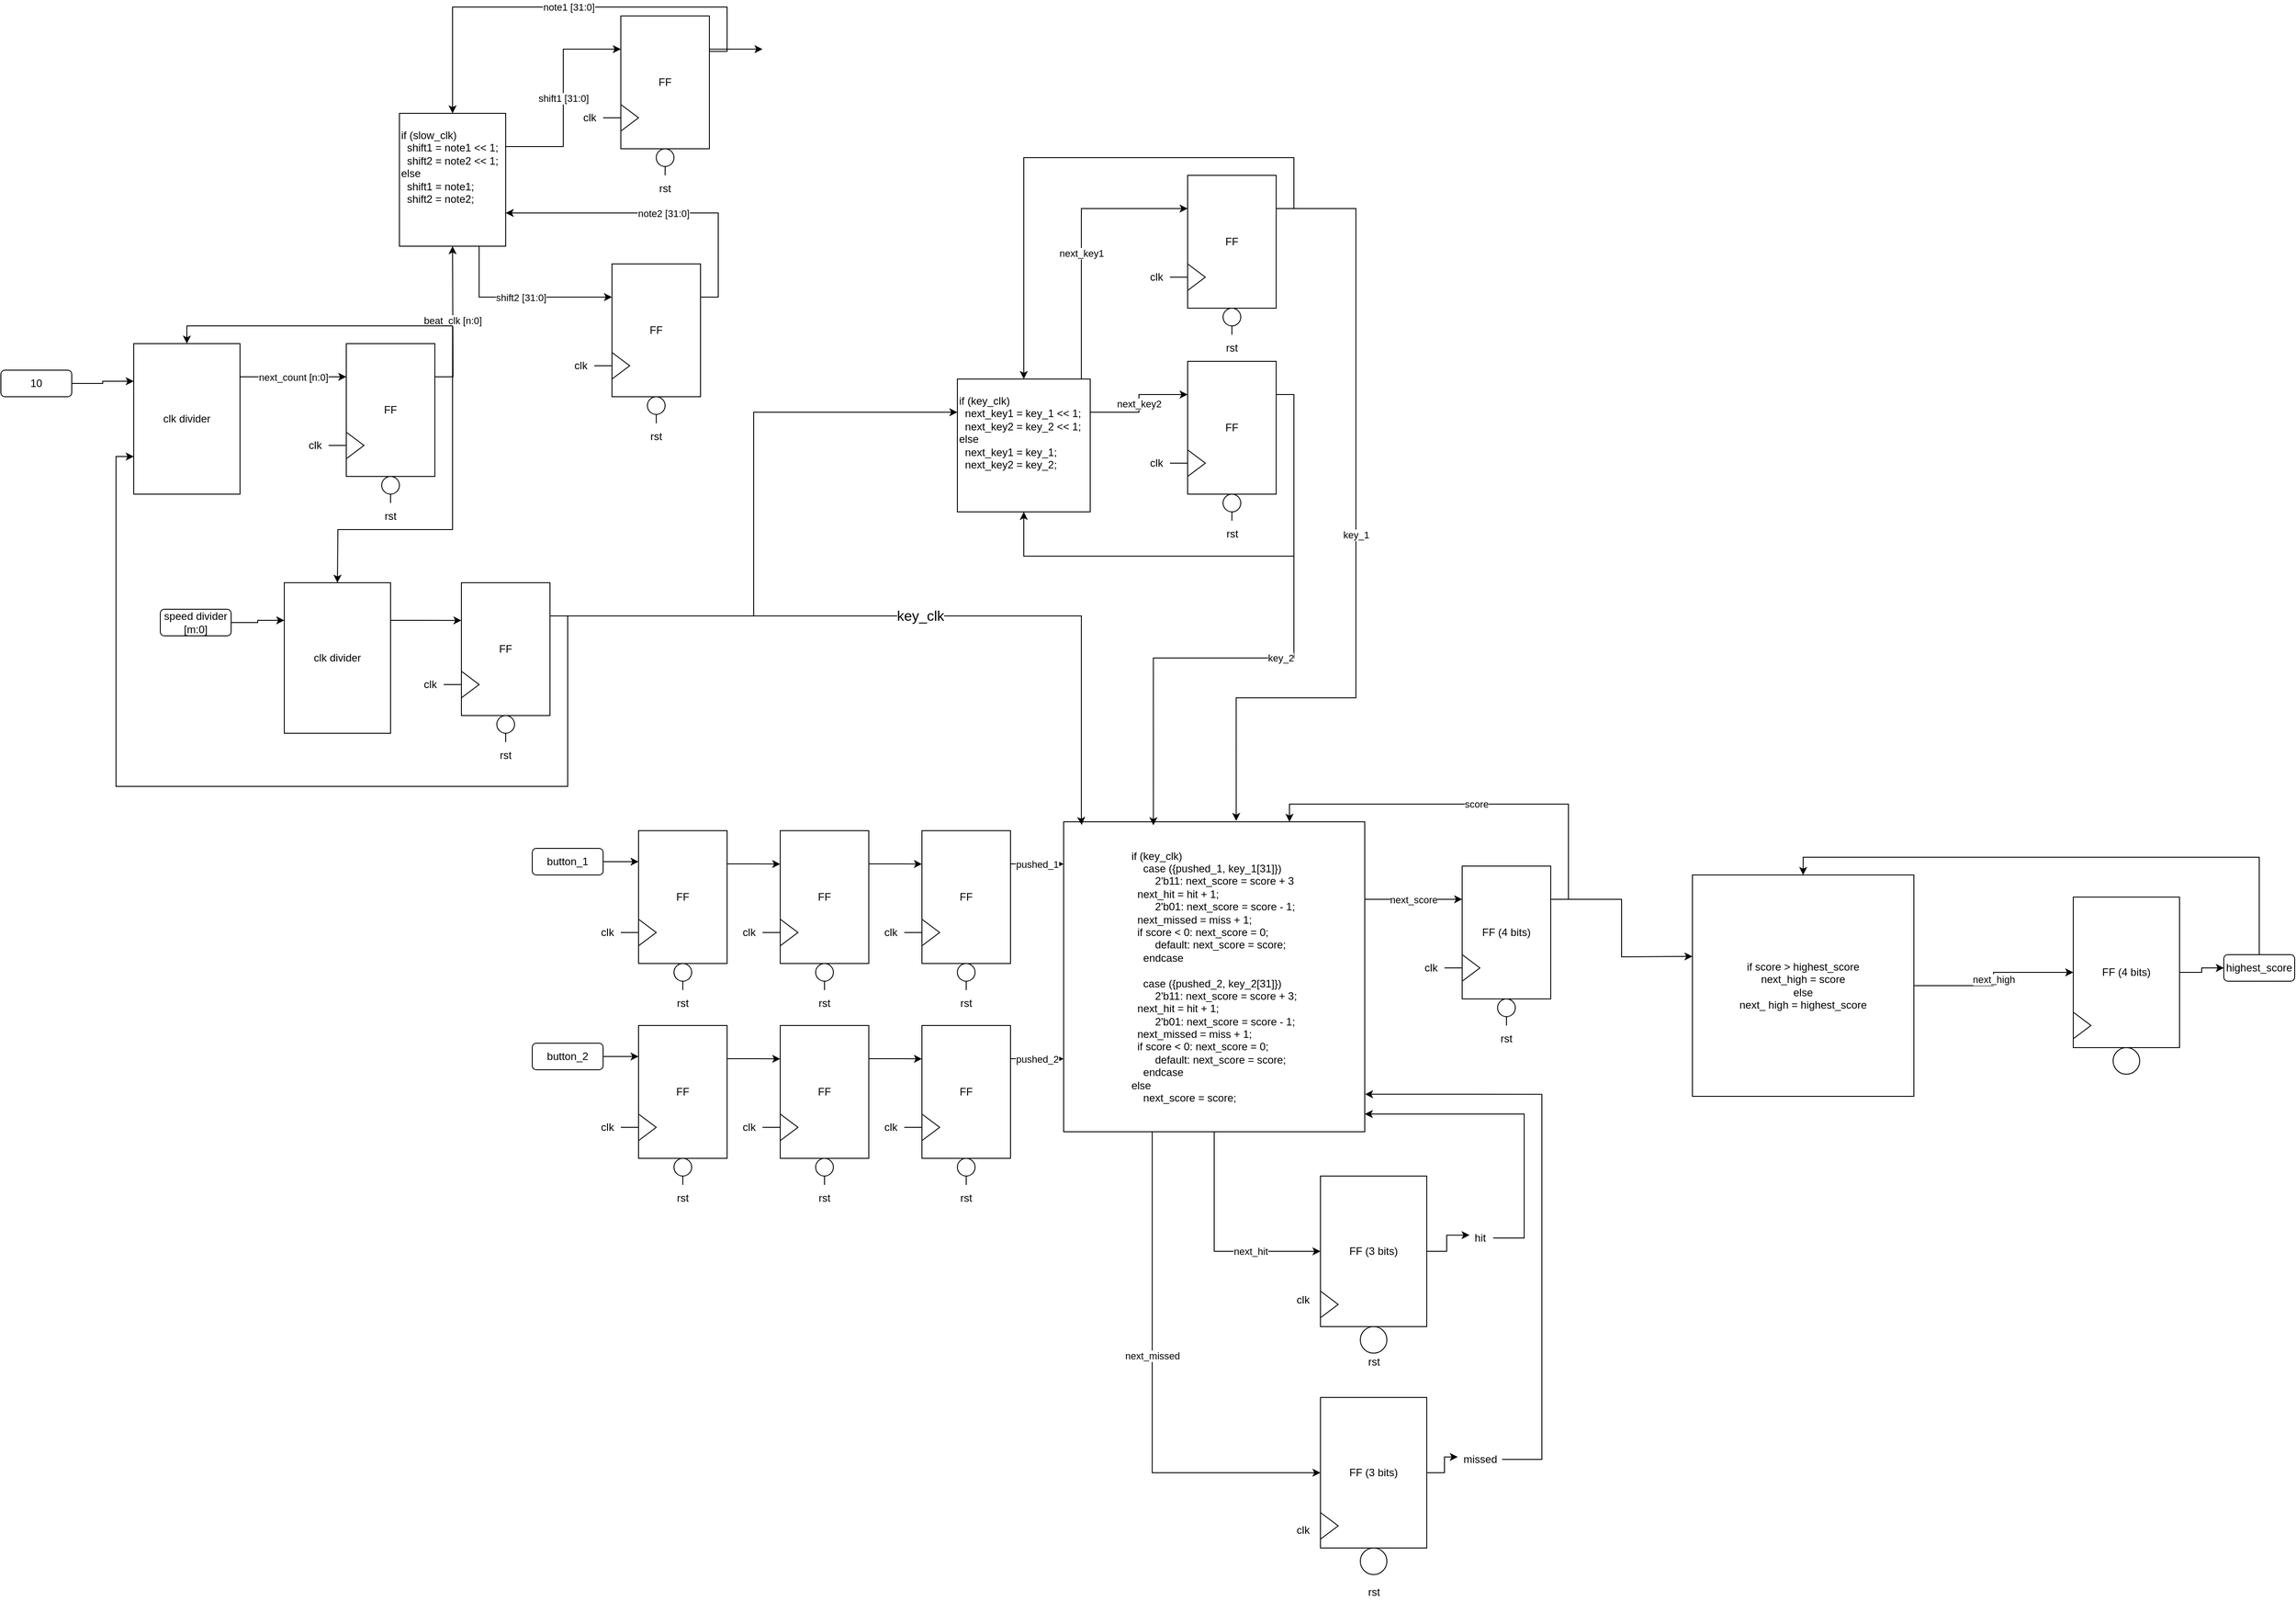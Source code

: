 <mxfile version="15.4.0" type="github" pages="2">
  <diagram name="Top RTL" id="1S8q2XNDmcsXaV_S7nfN">
    <mxGraphModel dx="2403" dy="689" grid="1" gridSize="10" guides="1" tooltips="1" connect="1" arrows="1" fold="1" page="1" pageScale="1" pageWidth="850" pageHeight="1100" math="0" shadow="0">
      <root>
        <mxCell id="0" />
        <mxCell id="1" parent="0" />
        <mxCell id="_48ezdWUlMI7r6iwSk9w-1" value="" style="group" parent="1" connectable="0" vertex="1">
          <mxGeometry x="570" y="100" width="150" height="210" as="geometry" />
        </mxCell>
        <mxCell id="_48ezdWUlMI7r6iwSk9w-2" style="edgeStyle=orthogonalEdgeStyle;rounded=0;orthogonalLoop=1;jettySize=auto;html=1;exitX=1;exitY=0.25;exitDx=0;exitDy=0;" parent="_48ezdWUlMI7r6iwSk9w-1" source="_48ezdWUlMI7r6iwSk9w-3" edge="1">
          <mxGeometry relative="1" as="geometry">
            <mxPoint x="210.0" y="37.538" as="targetPoint" />
          </mxGeometry>
        </mxCell>
        <mxCell id="_48ezdWUlMI7r6iwSk9w-3" value="FF" style="rounded=0;whiteSpace=wrap;html=1;" parent="_48ezdWUlMI7r6iwSk9w-1" vertex="1">
          <mxGeometry x="50" width="100" height="150" as="geometry" />
        </mxCell>
        <mxCell id="_48ezdWUlMI7r6iwSk9w-4" value="" style="triangle;whiteSpace=wrap;html=1;" parent="_48ezdWUlMI7r6iwSk9w-1" vertex="1">
          <mxGeometry x="50" y="100" width="20" height="30" as="geometry" />
        </mxCell>
        <mxCell id="_48ezdWUlMI7r6iwSk9w-5" value="" style="ellipse;whiteSpace=wrap;html=1;aspect=fixed;" parent="_48ezdWUlMI7r6iwSk9w-1" vertex="1">
          <mxGeometry x="90" y="150" width="20" height="20" as="geometry" />
        </mxCell>
        <mxCell id="_48ezdWUlMI7r6iwSk9w-6" value="" style="endArrow=none;html=1;rounded=0;exitX=0;exitY=0.5;exitDx=0;exitDy=0;" parent="_48ezdWUlMI7r6iwSk9w-1" source="_48ezdWUlMI7r6iwSk9w-4" edge="1">
          <mxGeometry width="50" height="50" relative="1" as="geometry">
            <mxPoint x="60" y="140" as="sourcePoint" />
            <mxPoint x="30" y="115" as="targetPoint" />
          </mxGeometry>
        </mxCell>
        <mxCell id="_48ezdWUlMI7r6iwSk9w-7" value="clk" style="text;html=1;strokeColor=none;fillColor=none;align=center;verticalAlign=middle;whiteSpace=wrap;rounded=0;" parent="_48ezdWUlMI7r6iwSk9w-1" vertex="1">
          <mxGeometry y="100" width="30" height="30" as="geometry" />
        </mxCell>
        <mxCell id="_48ezdWUlMI7r6iwSk9w-8" value="rst" style="text;html=1;strokeColor=none;fillColor=none;align=center;verticalAlign=middle;whiteSpace=wrap;rounded=0;" parent="_48ezdWUlMI7r6iwSk9w-1" vertex="1">
          <mxGeometry x="85" y="180" width="30" height="30" as="geometry" />
        </mxCell>
        <mxCell id="_48ezdWUlMI7r6iwSk9w-9" value="" style="endArrow=none;html=1;rounded=0;exitX=0.5;exitY=0;exitDx=0;exitDy=0;entryX=0.5;entryY=1;entryDx=0;entryDy=0;" parent="_48ezdWUlMI7r6iwSk9w-1" source="_48ezdWUlMI7r6iwSk9w-8" target="_48ezdWUlMI7r6iwSk9w-5" edge="1">
          <mxGeometry width="50" height="50" relative="1" as="geometry">
            <mxPoint x="60" y="140" as="sourcePoint" />
            <mxPoint x="110" y="90" as="targetPoint" />
          </mxGeometry>
        </mxCell>
        <mxCell id="_48ezdWUlMI7r6iwSk9w-10" value="next_count [n:0]" style="edgeStyle=orthogonalEdgeStyle;rounded=0;orthogonalLoop=1;jettySize=auto;html=1;entryX=0;entryY=0.25;entryDx=0;entryDy=0;" parent="1" source="_48ezdWUlMI7r6iwSk9w-11" target="_48ezdWUlMI7r6iwSk9w-14" edge="1">
          <mxGeometry relative="1" as="geometry">
            <Array as="points">
              <mxPoint x="250" y="508" />
            </Array>
          </mxGeometry>
        </mxCell>
        <mxCell id="_48ezdWUlMI7r6iwSk9w-11" value="clk divider" style="rounded=0;whiteSpace=wrap;html=1;" parent="1" vertex="1">
          <mxGeometry x="70" y="470" width="120" height="170" as="geometry" />
        </mxCell>
        <mxCell id="_48ezdWUlMI7r6iwSk9w-12" value="" style="group" parent="1" connectable="0" vertex="1">
          <mxGeometry x="260" y="470" width="150" height="210" as="geometry" />
        </mxCell>
        <mxCell id="_48ezdWUlMI7r6iwSk9w-13" value="beat_clk [n:0]" style="edgeStyle=orthogonalEdgeStyle;rounded=0;orthogonalLoop=1;jettySize=auto;html=1;exitX=1;exitY=0.25;exitDx=0;exitDy=0;" parent="_48ezdWUlMI7r6iwSk9w-12" source="_48ezdWUlMI7r6iwSk9w-14" edge="1">
          <mxGeometry relative="1" as="geometry">
            <mxPoint x="170" y="-110" as="targetPoint" />
          </mxGeometry>
        </mxCell>
        <mxCell id="7CatKWjEML8j9O0Hms15-1" style="edgeStyle=orthogonalEdgeStyle;rounded=0;hachureGap=4;orthogonalLoop=1;jettySize=auto;html=1;exitX=1;exitY=0.25;exitDx=0;exitDy=0;fontFamily=Architects Daughter;fontSource=https%3A%2F%2Ffonts.googleapis.com%2Fcss%3Ffamily%3DArchitects%2BDaughter;fontSize=16;" parent="_48ezdWUlMI7r6iwSk9w-12" source="_48ezdWUlMI7r6iwSk9w-14" edge="1">
          <mxGeometry relative="1" as="geometry">
            <mxPoint x="40" y="270" as="targetPoint" />
          </mxGeometry>
        </mxCell>
        <mxCell id="_48ezdWUlMI7r6iwSk9w-14" value="FF" style="rounded=0;whiteSpace=wrap;html=1;" parent="_48ezdWUlMI7r6iwSk9w-12" vertex="1">
          <mxGeometry x="50" width="100" height="150" as="geometry" />
        </mxCell>
        <mxCell id="_48ezdWUlMI7r6iwSk9w-15" value="" style="triangle;whiteSpace=wrap;html=1;" parent="_48ezdWUlMI7r6iwSk9w-12" vertex="1">
          <mxGeometry x="50" y="100" width="20" height="30" as="geometry" />
        </mxCell>
        <mxCell id="_48ezdWUlMI7r6iwSk9w-16" value="" style="ellipse;whiteSpace=wrap;html=1;aspect=fixed;" parent="_48ezdWUlMI7r6iwSk9w-12" vertex="1">
          <mxGeometry x="90" y="150" width="20" height="20" as="geometry" />
        </mxCell>
        <mxCell id="_48ezdWUlMI7r6iwSk9w-17" value="" style="endArrow=none;html=1;rounded=0;exitX=0;exitY=0.5;exitDx=0;exitDy=0;" parent="_48ezdWUlMI7r6iwSk9w-12" source="_48ezdWUlMI7r6iwSk9w-15" edge="1">
          <mxGeometry width="50" height="50" relative="1" as="geometry">
            <mxPoint x="60" y="140" as="sourcePoint" />
            <mxPoint x="30" y="115" as="targetPoint" />
          </mxGeometry>
        </mxCell>
        <mxCell id="_48ezdWUlMI7r6iwSk9w-18" value="clk" style="text;html=1;strokeColor=none;fillColor=none;align=center;verticalAlign=middle;whiteSpace=wrap;rounded=0;" parent="_48ezdWUlMI7r6iwSk9w-12" vertex="1">
          <mxGeometry y="100" width="30" height="30" as="geometry" />
        </mxCell>
        <mxCell id="_48ezdWUlMI7r6iwSk9w-19" value="rst" style="text;html=1;strokeColor=none;fillColor=none;align=center;verticalAlign=middle;whiteSpace=wrap;rounded=0;" parent="_48ezdWUlMI7r6iwSk9w-12" vertex="1">
          <mxGeometry x="85" y="180" width="30" height="30" as="geometry" />
        </mxCell>
        <mxCell id="_48ezdWUlMI7r6iwSk9w-20" value="" style="endArrow=none;html=1;rounded=0;exitX=0.5;exitY=0;exitDx=0;exitDy=0;entryX=0.5;entryY=1;entryDx=0;entryDy=0;" parent="_48ezdWUlMI7r6iwSk9w-12" source="_48ezdWUlMI7r6iwSk9w-19" target="_48ezdWUlMI7r6iwSk9w-16" edge="1">
          <mxGeometry width="50" height="50" relative="1" as="geometry">
            <mxPoint x="60" y="140" as="sourcePoint" />
            <mxPoint x="110" y="90" as="targetPoint" />
          </mxGeometry>
        </mxCell>
        <mxCell id="_48ezdWUlMI7r6iwSk9w-21" style="edgeStyle=orthogonalEdgeStyle;rounded=0;orthogonalLoop=1;jettySize=auto;html=1;entryX=0;entryY=0.25;entryDx=0;entryDy=0;" parent="1" source="_48ezdWUlMI7r6iwSk9w-22" target="7CatKWjEML8j9O0Hms15-13" edge="1">
          <mxGeometry relative="1" as="geometry" />
        </mxCell>
        <mxCell id="_48ezdWUlMI7r6iwSk9w-22" value="speed divider [m:0]" style="text;html=1;strokeColor=default;fillColor=none;align=center;verticalAlign=middle;whiteSpace=wrap;rounded=1;" parent="1" vertex="1">
          <mxGeometry x="100" y="770" width="80" height="30" as="geometry" />
        </mxCell>
        <mxCell id="_48ezdWUlMI7r6iwSk9w-23" style="edgeStyle=orthogonalEdgeStyle;rounded=0;orthogonalLoop=1;jettySize=auto;html=1;exitX=1;exitY=0.25;exitDx=0;exitDy=0;entryX=0.5;entryY=0;entryDx=0;entryDy=0;" parent="1" source="_48ezdWUlMI7r6iwSk9w-14" target="_48ezdWUlMI7r6iwSk9w-11" edge="1">
          <mxGeometry relative="1" as="geometry">
            <Array as="points">
              <mxPoint x="430" y="508" />
              <mxPoint x="430" y="450" />
              <mxPoint x="130" y="450" />
            </Array>
          </mxGeometry>
        </mxCell>
        <mxCell id="_48ezdWUlMI7r6iwSk9w-24" value="shift2 [31:0]" style="edgeStyle=orthogonalEdgeStyle;rounded=0;orthogonalLoop=1;jettySize=auto;html=1;exitX=0.75;exitY=1;exitDx=0;exitDy=0;entryX=0;entryY=0.25;entryDx=0;entryDy=0;" parent="1" source="_48ezdWUlMI7r6iwSk9w-26" target="_48ezdWUlMI7r6iwSk9w-29" edge="1">
          <mxGeometry relative="1" as="geometry" />
        </mxCell>
        <mxCell id="_48ezdWUlMI7r6iwSk9w-25" value="shift1 [31:0]" style="edgeStyle=orthogonalEdgeStyle;rounded=0;orthogonalLoop=1;jettySize=auto;html=1;exitX=1;exitY=0.25;exitDx=0;exitDy=0;entryX=0;entryY=0.25;entryDx=0;entryDy=0;" parent="1" source="_48ezdWUlMI7r6iwSk9w-26" target="_48ezdWUlMI7r6iwSk9w-3" edge="1">
          <mxGeometry relative="1" as="geometry" />
        </mxCell>
        <mxCell id="_48ezdWUlMI7r6iwSk9w-26" value="&lt;div align=&quot;left&quot;&gt;if (slow_clk)&lt;/div&gt;&lt;div align=&quot;left&quot;&gt;&amp;nbsp; shift1 = note1 &amp;lt;&amp;lt; 1;&lt;/div&gt;&lt;div align=&quot;left&quot;&gt;&amp;nbsp; shift2 = note2 &amp;lt;&amp;lt; 1;&lt;/div&gt;&lt;div align=&quot;left&quot;&gt;else&lt;/div&gt;&lt;div align=&quot;left&quot;&gt;&amp;nbsp; shift1 = note1;&lt;/div&gt;&lt;div align=&quot;left&quot;&gt;&amp;nbsp; shift2 = note2;&lt;br&gt;&lt;/div&gt;&lt;div align=&quot;left&quot;&gt;&lt;br&gt;&lt;/div&gt;&lt;div align=&quot;left&quot;&gt;&lt;br&gt;&lt;/div&gt;" style="rounded=0;whiteSpace=wrap;html=1;align=left;" parent="1" vertex="1">
          <mxGeometry x="370" y="210" width="120" height="150" as="geometry" />
        </mxCell>
        <mxCell id="_48ezdWUlMI7r6iwSk9w-27" value="" style="group" parent="1" connectable="0" vertex="1">
          <mxGeometry x="560" y="380" width="150" height="210" as="geometry" />
        </mxCell>
        <mxCell id="_48ezdWUlMI7r6iwSk9w-29" value="FF" style="rounded=0;whiteSpace=wrap;html=1;" parent="_48ezdWUlMI7r6iwSk9w-27" vertex="1">
          <mxGeometry x="50" width="100" height="150" as="geometry" />
        </mxCell>
        <mxCell id="_48ezdWUlMI7r6iwSk9w-30" value="" style="triangle;whiteSpace=wrap;html=1;" parent="_48ezdWUlMI7r6iwSk9w-27" vertex="1">
          <mxGeometry x="50" y="100" width="20" height="30" as="geometry" />
        </mxCell>
        <mxCell id="_48ezdWUlMI7r6iwSk9w-32" value="" style="endArrow=none;html=1;rounded=0;exitX=0;exitY=0.5;exitDx=0;exitDy=0;" parent="_48ezdWUlMI7r6iwSk9w-27" source="_48ezdWUlMI7r6iwSk9w-30" edge="1">
          <mxGeometry width="50" height="50" relative="1" as="geometry">
            <mxPoint x="60" y="140" as="sourcePoint" />
            <mxPoint x="30" y="115" as="targetPoint" />
          </mxGeometry>
        </mxCell>
        <mxCell id="_48ezdWUlMI7r6iwSk9w-33" value="clk" style="text;html=1;strokeColor=none;fillColor=none;align=center;verticalAlign=middle;whiteSpace=wrap;rounded=0;" parent="_48ezdWUlMI7r6iwSk9w-27" vertex="1">
          <mxGeometry y="100" width="30" height="30" as="geometry" />
        </mxCell>
        <mxCell id="_48ezdWUlMI7r6iwSk9w-34" value="rst" style="text;html=1;strokeColor=none;fillColor=none;align=center;verticalAlign=middle;whiteSpace=wrap;rounded=0;" parent="_48ezdWUlMI7r6iwSk9w-27" vertex="1">
          <mxGeometry x="85" y="180" width="30" height="30" as="geometry" />
        </mxCell>
        <mxCell id="_48ezdWUlMI7r6iwSk9w-31" value="" style="ellipse;whiteSpace=wrap;html=1;aspect=fixed;" parent="_48ezdWUlMI7r6iwSk9w-27" vertex="1">
          <mxGeometry x="90" y="150" width="20" height="20" as="geometry" />
        </mxCell>
        <mxCell id="_48ezdWUlMI7r6iwSk9w-35" value="" style="endArrow=none;html=1;rounded=0;exitX=0.5;exitY=0;exitDx=0;exitDy=0;entryX=0.5;entryY=1;entryDx=0;entryDy=0;" parent="_48ezdWUlMI7r6iwSk9w-27" target="_48ezdWUlMI7r6iwSk9w-31" edge="1">
          <mxGeometry width="50" height="50" relative="1" as="geometry">
            <mxPoint x="100" y="180" as="sourcePoint" />
            <mxPoint x="110" y="90" as="targetPoint" />
          </mxGeometry>
        </mxCell>
        <mxCell id="_48ezdWUlMI7r6iwSk9w-36" value="note2 [31:0]" style="edgeStyle=orthogonalEdgeStyle;rounded=0;orthogonalLoop=1;jettySize=auto;html=1;exitX=1;exitY=0.25;exitDx=0;exitDy=0;entryX=1;entryY=0.75;entryDx=0;entryDy=0;" parent="1" source="_48ezdWUlMI7r6iwSk9w-29" target="_48ezdWUlMI7r6iwSk9w-26" edge="1">
          <mxGeometry relative="1" as="geometry">
            <Array as="points">
              <mxPoint x="730" y="418" />
              <mxPoint x="730" y="322" />
            </Array>
          </mxGeometry>
        </mxCell>
        <mxCell id="_48ezdWUlMI7r6iwSk9w-37" value="note1 [31:0]" style="edgeStyle=orthogonalEdgeStyle;rounded=0;orthogonalLoop=1;jettySize=auto;html=1;exitX=1;exitY=0.25;exitDx=0;exitDy=0;entryX=0.5;entryY=0;entryDx=0;entryDy=0;" parent="1" source="_48ezdWUlMI7r6iwSk9w-3" target="_48ezdWUlMI7r6iwSk9w-26" edge="1">
          <mxGeometry relative="1" as="geometry">
            <Array as="points">
              <mxPoint x="720" y="140" />
              <mxPoint x="740" y="140" />
              <mxPoint x="740" y="90" />
              <mxPoint x="430" y="90" />
            </Array>
          </mxGeometry>
        </mxCell>
        <mxCell id="7CatKWjEML8j9O0Hms15-3" value="" style="group" parent="1" connectable="0" vertex="1">
          <mxGeometry x="390" y="740" width="150" height="210" as="geometry" />
        </mxCell>
        <mxCell id="7CatKWjEML8j9O0Hms15-6" value="FF" style="rounded=0;whiteSpace=wrap;html=1;" parent="7CatKWjEML8j9O0Hms15-3" vertex="1">
          <mxGeometry x="50" width="100" height="150" as="geometry" />
        </mxCell>
        <mxCell id="7CatKWjEML8j9O0Hms15-7" value="" style="triangle;whiteSpace=wrap;html=1;" parent="7CatKWjEML8j9O0Hms15-3" vertex="1">
          <mxGeometry x="50" y="100" width="20" height="30" as="geometry" />
        </mxCell>
        <mxCell id="7CatKWjEML8j9O0Hms15-8" value="" style="ellipse;whiteSpace=wrap;html=1;aspect=fixed;" parent="7CatKWjEML8j9O0Hms15-3" vertex="1">
          <mxGeometry x="90" y="150" width="20" height="20" as="geometry" />
        </mxCell>
        <mxCell id="7CatKWjEML8j9O0Hms15-9" value="" style="endArrow=none;html=1;rounded=0;exitX=0;exitY=0.5;exitDx=0;exitDy=0;" parent="7CatKWjEML8j9O0Hms15-3" source="7CatKWjEML8j9O0Hms15-7" edge="1">
          <mxGeometry width="50" height="50" relative="1" as="geometry">
            <mxPoint x="60" y="140" as="sourcePoint" />
            <mxPoint x="30" y="115" as="targetPoint" />
          </mxGeometry>
        </mxCell>
        <mxCell id="7CatKWjEML8j9O0Hms15-10" value="clk" style="text;html=1;strokeColor=none;fillColor=none;align=center;verticalAlign=middle;whiteSpace=wrap;rounded=0;" parent="7CatKWjEML8j9O0Hms15-3" vertex="1">
          <mxGeometry y="100" width="30" height="30" as="geometry" />
        </mxCell>
        <mxCell id="7CatKWjEML8j9O0Hms15-11" value="rst" style="text;html=1;strokeColor=none;fillColor=none;align=center;verticalAlign=middle;whiteSpace=wrap;rounded=0;" parent="7CatKWjEML8j9O0Hms15-3" vertex="1">
          <mxGeometry x="85" y="180" width="30" height="30" as="geometry" />
        </mxCell>
        <mxCell id="7CatKWjEML8j9O0Hms15-12" value="" style="endArrow=none;html=1;rounded=0;exitX=0.5;exitY=0;exitDx=0;exitDy=0;entryX=0.5;entryY=1;entryDx=0;entryDy=0;" parent="7CatKWjEML8j9O0Hms15-3" source="7CatKWjEML8j9O0Hms15-11" target="7CatKWjEML8j9O0Hms15-8" edge="1">
          <mxGeometry width="50" height="50" relative="1" as="geometry">
            <mxPoint x="60" y="140" as="sourcePoint" />
            <mxPoint x="110" y="90" as="targetPoint" />
          </mxGeometry>
        </mxCell>
        <mxCell id="7CatKWjEML8j9O0Hms15-14" style="edgeStyle=orthogonalEdgeStyle;rounded=0;hachureGap=4;orthogonalLoop=1;jettySize=auto;html=1;exitX=1;exitY=0.25;exitDx=0;exitDy=0;entryX=0;entryY=0.284;entryDx=0;entryDy=0;entryPerimeter=0;fontFamily=Architects Daughter;fontSource=https%3A%2F%2Ffonts.googleapis.com%2Fcss%3Ffamily%3DArchitects%2BDaughter;fontSize=16;" parent="1" source="7CatKWjEML8j9O0Hms15-13" target="7CatKWjEML8j9O0Hms15-6" edge="1">
          <mxGeometry relative="1" as="geometry" />
        </mxCell>
        <mxCell id="7CatKWjEML8j9O0Hms15-13" value="clk divider" style="rounded=0;whiteSpace=wrap;html=1;" parent="1" vertex="1">
          <mxGeometry x="240" y="740" width="120" height="170" as="geometry" />
        </mxCell>
        <mxCell id="7CatKWjEML8j9O0Hms15-19" style="edgeStyle=orthogonalEdgeStyle;rounded=0;hachureGap=4;orthogonalLoop=1;jettySize=auto;html=1;entryX=0;entryY=0.25;entryDx=0;entryDy=0;fontFamily=Architects Daughter;fontSource=https%3A%2F%2Ffonts.googleapis.com%2Fcss%3Ffamily%3DArchitects%2BDaughter;fontSize=16;" parent="1" source="7CatKWjEML8j9O0Hms15-18" target="_48ezdWUlMI7r6iwSk9w-11" edge="1">
          <mxGeometry relative="1" as="geometry" />
        </mxCell>
        <mxCell id="7CatKWjEML8j9O0Hms15-18" value="10" style="text;html=1;strokeColor=default;fillColor=none;align=center;verticalAlign=middle;whiteSpace=wrap;rounded=1;" parent="1" vertex="1">
          <mxGeometry x="-80" y="500" width="80" height="30" as="geometry" />
        </mxCell>
        <mxCell id="7CatKWjEML8j9O0Hms15-22" style="edgeStyle=orthogonalEdgeStyle;rounded=0;orthogonalLoop=1;jettySize=auto;html=1;exitX=1;exitY=0.25;exitDx=0;exitDy=0;entryX=0;entryY=0.75;entryDx=0;entryDy=0;" parent="1" source="7CatKWjEML8j9O0Hms15-6" target="_48ezdWUlMI7r6iwSk9w-11" edge="1">
          <mxGeometry relative="1" as="geometry">
            <Array as="points">
              <mxPoint x="560" y="778" />
              <mxPoint x="560" y="970" />
              <mxPoint x="50" y="970" />
              <mxPoint x="50" y="598" />
            </Array>
          </mxGeometry>
        </mxCell>
        <mxCell id="7CatKWjEML8j9O0Hms15-23" value="" style="group" parent="1" connectable="0" vertex="1">
          <mxGeometry x="590" y="1020" width="150" height="210" as="geometry" />
        </mxCell>
        <mxCell id="7CatKWjEML8j9O0Hms15-24" style="edgeStyle=orthogonalEdgeStyle;rounded=0;orthogonalLoop=1;jettySize=auto;html=1;exitX=1;exitY=0.25;exitDx=0;exitDy=0;" parent="7CatKWjEML8j9O0Hms15-23" source="7CatKWjEML8j9O0Hms15-25" edge="1">
          <mxGeometry relative="1" as="geometry">
            <mxPoint x="210" y="37.714" as="targetPoint" />
          </mxGeometry>
        </mxCell>
        <mxCell id="7CatKWjEML8j9O0Hms15-25" value="FF" style="rounded=0;whiteSpace=wrap;html=1;" parent="7CatKWjEML8j9O0Hms15-23" vertex="1">
          <mxGeometry x="50" width="100" height="150" as="geometry" />
        </mxCell>
        <mxCell id="7CatKWjEML8j9O0Hms15-26" value="" style="triangle;whiteSpace=wrap;html=1;" parent="7CatKWjEML8j9O0Hms15-23" vertex="1">
          <mxGeometry x="50" y="100" width="20" height="30" as="geometry" />
        </mxCell>
        <mxCell id="7CatKWjEML8j9O0Hms15-27" value="" style="ellipse;whiteSpace=wrap;html=1;aspect=fixed;" parent="7CatKWjEML8j9O0Hms15-23" vertex="1">
          <mxGeometry x="90" y="150" width="20" height="20" as="geometry" />
        </mxCell>
        <mxCell id="7CatKWjEML8j9O0Hms15-28" value="" style="endArrow=none;html=1;rounded=0;exitX=0;exitY=0.5;exitDx=0;exitDy=0;" parent="7CatKWjEML8j9O0Hms15-23" source="7CatKWjEML8j9O0Hms15-26" edge="1">
          <mxGeometry width="50" height="50" relative="1" as="geometry">
            <mxPoint x="60" y="140" as="sourcePoint" />
            <mxPoint x="30" y="115" as="targetPoint" />
          </mxGeometry>
        </mxCell>
        <mxCell id="7CatKWjEML8j9O0Hms15-29" value="clk" style="text;html=1;strokeColor=none;fillColor=none;align=center;verticalAlign=middle;whiteSpace=wrap;rounded=0;" parent="7CatKWjEML8j9O0Hms15-23" vertex="1">
          <mxGeometry y="100" width="30" height="30" as="geometry" />
        </mxCell>
        <mxCell id="7CatKWjEML8j9O0Hms15-30" value="rst" style="text;html=1;strokeColor=none;fillColor=none;align=center;verticalAlign=middle;whiteSpace=wrap;rounded=0;" parent="7CatKWjEML8j9O0Hms15-23" vertex="1">
          <mxGeometry x="85" y="180" width="30" height="30" as="geometry" />
        </mxCell>
        <mxCell id="7CatKWjEML8j9O0Hms15-31" value="" style="endArrow=none;html=1;rounded=0;exitX=0.5;exitY=0;exitDx=0;exitDy=0;entryX=0.5;entryY=1;entryDx=0;entryDy=0;" parent="7CatKWjEML8j9O0Hms15-23" source="7CatKWjEML8j9O0Hms15-30" target="7CatKWjEML8j9O0Hms15-27" edge="1">
          <mxGeometry width="50" height="50" relative="1" as="geometry">
            <mxPoint x="60" y="140" as="sourcePoint" />
            <mxPoint x="110" y="90" as="targetPoint" />
          </mxGeometry>
        </mxCell>
        <mxCell id="7CatKWjEML8j9O0Hms15-32" value="" style="group" parent="1" connectable="0" vertex="1">
          <mxGeometry x="750" y="1020" width="150" height="210" as="geometry" />
        </mxCell>
        <mxCell id="7CatKWjEML8j9O0Hms15-33" style="edgeStyle=orthogonalEdgeStyle;rounded=0;orthogonalLoop=1;jettySize=auto;html=1;exitX=1;exitY=0.25;exitDx=0;exitDy=0;" parent="7CatKWjEML8j9O0Hms15-32" source="7CatKWjEML8j9O0Hms15-34" edge="1">
          <mxGeometry relative="1" as="geometry">
            <mxPoint x="210" y="37.714" as="targetPoint" />
          </mxGeometry>
        </mxCell>
        <mxCell id="7CatKWjEML8j9O0Hms15-34" value="FF" style="rounded=0;whiteSpace=wrap;html=1;" parent="7CatKWjEML8j9O0Hms15-32" vertex="1">
          <mxGeometry x="50" width="100" height="150" as="geometry" />
        </mxCell>
        <mxCell id="7CatKWjEML8j9O0Hms15-35" value="" style="triangle;whiteSpace=wrap;html=1;" parent="7CatKWjEML8j9O0Hms15-32" vertex="1">
          <mxGeometry x="50" y="100" width="20" height="30" as="geometry" />
        </mxCell>
        <mxCell id="7CatKWjEML8j9O0Hms15-36" value="" style="ellipse;whiteSpace=wrap;html=1;aspect=fixed;" parent="7CatKWjEML8j9O0Hms15-32" vertex="1">
          <mxGeometry x="90" y="150" width="20" height="20" as="geometry" />
        </mxCell>
        <mxCell id="7CatKWjEML8j9O0Hms15-37" value="" style="endArrow=none;html=1;rounded=0;exitX=0;exitY=0.5;exitDx=0;exitDy=0;" parent="7CatKWjEML8j9O0Hms15-32" source="7CatKWjEML8j9O0Hms15-35" edge="1">
          <mxGeometry width="50" height="50" relative="1" as="geometry">
            <mxPoint x="60" y="140" as="sourcePoint" />
            <mxPoint x="30" y="115" as="targetPoint" />
          </mxGeometry>
        </mxCell>
        <mxCell id="7CatKWjEML8j9O0Hms15-38" value="clk" style="text;html=1;strokeColor=none;fillColor=none;align=center;verticalAlign=middle;whiteSpace=wrap;rounded=0;" parent="7CatKWjEML8j9O0Hms15-32" vertex="1">
          <mxGeometry y="100" width="30" height="30" as="geometry" />
        </mxCell>
        <mxCell id="7CatKWjEML8j9O0Hms15-39" value="rst" style="text;html=1;strokeColor=none;fillColor=none;align=center;verticalAlign=middle;whiteSpace=wrap;rounded=0;" parent="7CatKWjEML8j9O0Hms15-32" vertex="1">
          <mxGeometry x="85" y="180" width="30" height="30" as="geometry" />
        </mxCell>
        <mxCell id="7CatKWjEML8j9O0Hms15-40" value="" style="endArrow=none;html=1;rounded=0;exitX=0.5;exitY=0;exitDx=0;exitDy=0;entryX=0.5;entryY=1;entryDx=0;entryDy=0;" parent="7CatKWjEML8j9O0Hms15-32" source="7CatKWjEML8j9O0Hms15-39" target="7CatKWjEML8j9O0Hms15-36" edge="1">
          <mxGeometry width="50" height="50" relative="1" as="geometry">
            <mxPoint x="60" y="140" as="sourcePoint" />
            <mxPoint x="110" y="90" as="targetPoint" />
          </mxGeometry>
        </mxCell>
        <mxCell id="7CatKWjEML8j9O0Hms15-41" value="" style="group" parent="1" connectable="0" vertex="1">
          <mxGeometry x="910" y="1020" width="150" height="210" as="geometry" />
        </mxCell>
        <mxCell id="7CatKWjEML8j9O0Hms15-42" value="pushed_1" style="edgeStyle=orthogonalEdgeStyle;rounded=0;orthogonalLoop=1;jettySize=auto;html=1;exitX=1;exitY=0.25;exitDx=0;exitDy=0;" parent="7CatKWjEML8j9O0Hms15-41" source="7CatKWjEML8j9O0Hms15-43" edge="1">
          <mxGeometry relative="1" as="geometry">
            <mxPoint x="210" y="37.714" as="targetPoint" />
          </mxGeometry>
        </mxCell>
        <mxCell id="7CatKWjEML8j9O0Hms15-43" value="FF" style="rounded=0;whiteSpace=wrap;html=1;" parent="7CatKWjEML8j9O0Hms15-41" vertex="1">
          <mxGeometry x="50" width="100" height="150" as="geometry" />
        </mxCell>
        <mxCell id="7CatKWjEML8j9O0Hms15-44" value="" style="triangle;whiteSpace=wrap;html=1;" parent="7CatKWjEML8j9O0Hms15-41" vertex="1">
          <mxGeometry x="50" y="100" width="20" height="30" as="geometry" />
        </mxCell>
        <mxCell id="7CatKWjEML8j9O0Hms15-45" value="" style="ellipse;whiteSpace=wrap;html=1;aspect=fixed;" parent="7CatKWjEML8j9O0Hms15-41" vertex="1">
          <mxGeometry x="90" y="150" width="20" height="20" as="geometry" />
        </mxCell>
        <mxCell id="7CatKWjEML8j9O0Hms15-46" value="" style="endArrow=none;html=1;rounded=0;exitX=0;exitY=0.5;exitDx=0;exitDy=0;" parent="7CatKWjEML8j9O0Hms15-41" source="7CatKWjEML8j9O0Hms15-44" edge="1">
          <mxGeometry width="50" height="50" relative="1" as="geometry">
            <mxPoint x="60" y="140" as="sourcePoint" />
            <mxPoint x="30" y="115" as="targetPoint" />
          </mxGeometry>
        </mxCell>
        <mxCell id="7CatKWjEML8j9O0Hms15-47" value="clk" style="text;html=1;strokeColor=none;fillColor=none;align=center;verticalAlign=middle;whiteSpace=wrap;rounded=0;" parent="7CatKWjEML8j9O0Hms15-41" vertex="1">
          <mxGeometry y="100" width="30" height="30" as="geometry" />
        </mxCell>
        <mxCell id="7CatKWjEML8j9O0Hms15-48" value="rst" style="text;html=1;strokeColor=none;fillColor=none;align=center;verticalAlign=middle;whiteSpace=wrap;rounded=0;" parent="7CatKWjEML8j9O0Hms15-41" vertex="1">
          <mxGeometry x="85" y="180" width="30" height="30" as="geometry" />
        </mxCell>
        <mxCell id="7CatKWjEML8j9O0Hms15-49" value="" style="endArrow=none;html=1;rounded=0;exitX=0.5;exitY=0;exitDx=0;exitDy=0;entryX=0.5;entryY=1;entryDx=0;entryDy=0;" parent="7CatKWjEML8j9O0Hms15-41" source="7CatKWjEML8j9O0Hms15-48" target="7CatKWjEML8j9O0Hms15-45" edge="1">
          <mxGeometry width="50" height="50" relative="1" as="geometry">
            <mxPoint x="60" y="140" as="sourcePoint" />
            <mxPoint x="110" y="90" as="targetPoint" />
          </mxGeometry>
        </mxCell>
        <mxCell id="7CatKWjEML8j9O0Hms15-60" style="edgeStyle=orthogonalEdgeStyle;rounded=0;orthogonalLoop=1;jettySize=auto;html=1;" parent="1" source="7CatKWjEML8j9O0Hms15-59" edge="1">
          <mxGeometry relative="1" as="geometry">
            <mxPoint x="640" y="1055" as="targetPoint" />
          </mxGeometry>
        </mxCell>
        <mxCell id="7CatKWjEML8j9O0Hms15-59" value="button_1" style="text;html=1;strokeColor=default;fillColor=none;align=center;verticalAlign=middle;whiteSpace=wrap;rounded=1;" parent="1" vertex="1">
          <mxGeometry x="520" y="1040" width="80" height="30" as="geometry" />
        </mxCell>
        <mxCell id="7CatKWjEML8j9O0Hms15-61" value="" style="group" parent="1" connectable="0" vertex="1">
          <mxGeometry x="600" y="1240" width="150" height="210" as="geometry" />
        </mxCell>
        <mxCell id="7CatKWjEML8j9O0Hms15-62" style="edgeStyle=orthogonalEdgeStyle;rounded=0;orthogonalLoop=1;jettySize=auto;html=1;exitX=1;exitY=0.25;exitDx=0;exitDy=0;" parent="7CatKWjEML8j9O0Hms15-61" source="7CatKWjEML8j9O0Hms15-63" edge="1">
          <mxGeometry relative="1" as="geometry">
            <mxPoint x="200" y="37.714" as="targetPoint" />
          </mxGeometry>
        </mxCell>
        <mxCell id="7CatKWjEML8j9O0Hms15-63" value="FF" style="rounded=0;whiteSpace=wrap;html=1;" parent="7CatKWjEML8j9O0Hms15-61" vertex="1">
          <mxGeometry x="40" width="100" height="150" as="geometry" />
        </mxCell>
        <mxCell id="7CatKWjEML8j9O0Hms15-64" value="" style="triangle;whiteSpace=wrap;html=1;" parent="7CatKWjEML8j9O0Hms15-61" vertex="1">
          <mxGeometry x="40" y="100" width="20" height="30" as="geometry" />
        </mxCell>
        <mxCell id="7CatKWjEML8j9O0Hms15-65" value="" style="ellipse;whiteSpace=wrap;html=1;aspect=fixed;" parent="7CatKWjEML8j9O0Hms15-61" vertex="1">
          <mxGeometry x="80" y="150" width="20" height="20" as="geometry" />
        </mxCell>
        <mxCell id="7CatKWjEML8j9O0Hms15-66" value="" style="endArrow=none;html=1;rounded=0;exitX=0;exitY=0.5;exitDx=0;exitDy=0;" parent="7CatKWjEML8j9O0Hms15-61" source="7CatKWjEML8j9O0Hms15-64" edge="1">
          <mxGeometry width="50" height="50" relative="1" as="geometry">
            <mxPoint x="50" y="140" as="sourcePoint" />
            <mxPoint x="20" y="115" as="targetPoint" />
          </mxGeometry>
        </mxCell>
        <mxCell id="7CatKWjEML8j9O0Hms15-67" value="clk" style="text;html=1;strokeColor=none;fillColor=none;align=center;verticalAlign=middle;whiteSpace=wrap;rounded=0;" parent="7CatKWjEML8j9O0Hms15-61" vertex="1">
          <mxGeometry x="-10" y="100" width="30" height="30" as="geometry" />
        </mxCell>
        <mxCell id="7CatKWjEML8j9O0Hms15-68" value="rst" style="text;html=1;strokeColor=none;fillColor=none;align=center;verticalAlign=middle;whiteSpace=wrap;rounded=0;" parent="7CatKWjEML8j9O0Hms15-61" vertex="1">
          <mxGeometry x="75" y="180" width="30" height="30" as="geometry" />
        </mxCell>
        <mxCell id="7CatKWjEML8j9O0Hms15-69" value="" style="endArrow=none;html=1;rounded=0;exitX=0.5;exitY=0;exitDx=0;exitDy=0;entryX=0.5;entryY=1;entryDx=0;entryDy=0;" parent="7CatKWjEML8j9O0Hms15-61" target="7CatKWjEML8j9O0Hms15-65" edge="1">
          <mxGeometry width="50" height="50" relative="1" as="geometry">
            <mxPoint x="90" y="180" as="sourcePoint" />
            <mxPoint x="100" y="90" as="targetPoint" />
          </mxGeometry>
        </mxCell>
        <mxCell id="7CatKWjEML8j9O0Hms15-70" value="" style="group" parent="1" connectable="0" vertex="1">
          <mxGeometry x="760" y="1240" width="150" height="210" as="geometry" />
        </mxCell>
        <mxCell id="7CatKWjEML8j9O0Hms15-71" style="edgeStyle=orthogonalEdgeStyle;rounded=0;orthogonalLoop=1;jettySize=auto;html=1;exitX=1;exitY=0.25;exitDx=0;exitDy=0;" parent="7CatKWjEML8j9O0Hms15-70" source="7CatKWjEML8j9O0Hms15-72" edge="1">
          <mxGeometry relative="1" as="geometry">
            <mxPoint x="200" y="37.714" as="targetPoint" />
          </mxGeometry>
        </mxCell>
        <mxCell id="7CatKWjEML8j9O0Hms15-72" value="FF" style="rounded=0;whiteSpace=wrap;html=1;" parent="7CatKWjEML8j9O0Hms15-70" vertex="1">
          <mxGeometry x="40" width="100" height="150" as="geometry" />
        </mxCell>
        <mxCell id="7CatKWjEML8j9O0Hms15-73" value="" style="triangle;whiteSpace=wrap;html=1;" parent="7CatKWjEML8j9O0Hms15-70" vertex="1">
          <mxGeometry x="40" y="100" width="20" height="30" as="geometry" />
        </mxCell>
        <mxCell id="7CatKWjEML8j9O0Hms15-74" value="" style="ellipse;whiteSpace=wrap;html=1;aspect=fixed;" parent="7CatKWjEML8j9O0Hms15-70" vertex="1">
          <mxGeometry x="80" y="150" width="20" height="20" as="geometry" />
        </mxCell>
        <mxCell id="7CatKWjEML8j9O0Hms15-75" value="" style="endArrow=none;html=1;rounded=0;exitX=0;exitY=0.5;exitDx=0;exitDy=0;" parent="7CatKWjEML8j9O0Hms15-70" source="7CatKWjEML8j9O0Hms15-73" edge="1">
          <mxGeometry width="50" height="50" relative="1" as="geometry">
            <mxPoint x="50" y="140" as="sourcePoint" />
            <mxPoint x="20" y="115" as="targetPoint" />
          </mxGeometry>
        </mxCell>
        <mxCell id="7CatKWjEML8j9O0Hms15-76" value="clk" style="text;html=1;strokeColor=none;fillColor=none;align=center;verticalAlign=middle;whiteSpace=wrap;rounded=0;" parent="7CatKWjEML8j9O0Hms15-70" vertex="1">
          <mxGeometry x="-10" y="100" width="30" height="30" as="geometry" />
        </mxCell>
        <mxCell id="7CatKWjEML8j9O0Hms15-77" value="rst" style="text;html=1;strokeColor=none;fillColor=none;align=center;verticalAlign=middle;whiteSpace=wrap;rounded=0;" parent="7CatKWjEML8j9O0Hms15-70" vertex="1">
          <mxGeometry x="75" y="180" width="30" height="30" as="geometry" />
        </mxCell>
        <mxCell id="7CatKWjEML8j9O0Hms15-78" value="" style="endArrow=none;html=1;rounded=0;exitX=0.5;exitY=0;exitDx=0;exitDy=0;entryX=0.5;entryY=1;entryDx=0;entryDy=0;" parent="7CatKWjEML8j9O0Hms15-70" target="7CatKWjEML8j9O0Hms15-74" edge="1">
          <mxGeometry width="50" height="50" relative="1" as="geometry">
            <mxPoint x="90" y="180" as="sourcePoint" />
            <mxPoint x="100" y="90" as="targetPoint" />
          </mxGeometry>
        </mxCell>
        <mxCell id="7CatKWjEML8j9O0Hms15-79" value="" style="group" parent="1" connectable="0" vertex="1">
          <mxGeometry x="920" y="1240" width="150" height="210" as="geometry" />
        </mxCell>
        <mxCell id="7CatKWjEML8j9O0Hms15-80" value="pushed_2" style="edgeStyle=orthogonalEdgeStyle;rounded=0;orthogonalLoop=1;jettySize=auto;html=1;exitX=1;exitY=0.25;exitDx=0;exitDy=0;" parent="7CatKWjEML8j9O0Hms15-79" source="7CatKWjEML8j9O0Hms15-81" edge="1">
          <mxGeometry relative="1" as="geometry">
            <mxPoint x="200" y="37.714" as="targetPoint" />
          </mxGeometry>
        </mxCell>
        <mxCell id="7CatKWjEML8j9O0Hms15-81" value="FF" style="rounded=0;whiteSpace=wrap;html=1;" parent="7CatKWjEML8j9O0Hms15-79" vertex="1">
          <mxGeometry x="40" width="100" height="150" as="geometry" />
        </mxCell>
        <mxCell id="7CatKWjEML8j9O0Hms15-82" value="" style="triangle;whiteSpace=wrap;html=1;" parent="7CatKWjEML8j9O0Hms15-79" vertex="1">
          <mxGeometry x="40" y="100" width="20" height="30" as="geometry" />
        </mxCell>
        <mxCell id="7CatKWjEML8j9O0Hms15-83" value="" style="ellipse;whiteSpace=wrap;html=1;aspect=fixed;" parent="7CatKWjEML8j9O0Hms15-79" vertex="1">
          <mxGeometry x="80" y="150" width="20" height="20" as="geometry" />
        </mxCell>
        <mxCell id="7CatKWjEML8j9O0Hms15-84" value="" style="endArrow=none;html=1;rounded=0;exitX=0;exitY=0.5;exitDx=0;exitDy=0;" parent="7CatKWjEML8j9O0Hms15-79" source="7CatKWjEML8j9O0Hms15-82" edge="1">
          <mxGeometry width="50" height="50" relative="1" as="geometry">
            <mxPoint x="50" y="140" as="sourcePoint" />
            <mxPoint x="20" y="115" as="targetPoint" />
          </mxGeometry>
        </mxCell>
        <mxCell id="7CatKWjEML8j9O0Hms15-85" value="clk" style="text;html=1;strokeColor=none;fillColor=none;align=center;verticalAlign=middle;whiteSpace=wrap;rounded=0;" parent="7CatKWjEML8j9O0Hms15-79" vertex="1">
          <mxGeometry x="-10" y="100" width="30" height="30" as="geometry" />
        </mxCell>
        <mxCell id="7CatKWjEML8j9O0Hms15-86" value="rst" style="text;html=1;strokeColor=none;fillColor=none;align=center;verticalAlign=middle;whiteSpace=wrap;rounded=0;" parent="7CatKWjEML8j9O0Hms15-79" vertex="1">
          <mxGeometry x="75" y="180" width="30" height="30" as="geometry" />
        </mxCell>
        <mxCell id="7CatKWjEML8j9O0Hms15-87" value="" style="endArrow=none;html=1;rounded=0;exitX=0.5;exitY=0;exitDx=0;exitDy=0;entryX=0.5;entryY=1;entryDx=0;entryDy=0;" parent="7CatKWjEML8j9O0Hms15-79" target="7CatKWjEML8j9O0Hms15-83" edge="1">
          <mxGeometry width="50" height="50" relative="1" as="geometry">
            <mxPoint x="90" y="180" as="sourcePoint" />
            <mxPoint x="100" y="90" as="targetPoint" />
          </mxGeometry>
        </mxCell>
        <mxCell id="7CatKWjEML8j9O0Hms15-88" style="edgeStyle=orthogonalEdgeStyle;rounded=0;orthogonalLoop=1;jettySize=auto;html=1;" parent="1" source="7CatKWjEML8j9O0Hms15-89" edge="1">
          <mxGeometry relative="1" as="geometry">
            <mxPoint x="640" y="1275" as="targetPoint" />
          </mxGeometry>
        </mxCell>
        <mxCell id="7CatKWjEML8j9O0Hms15-89" value="button_2" style="text;html=1;strokeColor=default;fillColor=none;align=center;verticalAlign=middle;whiteSpace=wrap;rounded=1;" parent="1" vertex="1">
          <mxGeometry x="520" y="1260" width="80" height="30" as="geometry" />
        </mxCell>
        <mxCell id="7CatKWjEML8j9O0Hms15-102" value="next_score" style="edgeStyle=orthogonalEdgeStyle;rounded=0;orthogonalLoop=1;jettySize=auto;html=1;exitX=1;exitY=0.25;exitDx=0;exitDy=0;entryX=0;entryY=0.25;entryDx=0;entryDy=0;" parent="1" source="7CatKWjEML8j9O0Hms15-90" target="7CatKWjEML8j9O0Hms15-95" edge="1">
          <mxGeometry relative="1" as="geometry" />
        </mxCell>
        <mxCell id="ZrkxS-IGlXJ0fzdZeAPc-16" value="next_hit" style="edgeStyle=orthogonalEdgeStyle;rounded=0;orthogonalLoop=1;jettySize=auto;html=1;entryX=0;entryY=0.5;entryDx=0;entryDy=0;" edge="1" parent="1" source="7CatKWjEML8j9O0Hms15-90" target="ZrkxS-IGlXJ0fzdZeAPc-7">
          <mxGeometry x="0.372" relative="1" as="geometry">
            <mxPoint x="1" as="offset" />
          </mxGeometry>
        </mxCell>
        <mxCell id="ZrkxS-IGlXJ0fzdZeAPc-17" value="next_missed" style="edgeStyle=orthogonalEdgeStyle;rounded=0;orthogonalLoop=1;jettySize=auto;html=1;exitX=0.5;exitY=1;exitDx=0;exitDy=0;entryX=0;entryY=0.5;entryDx=0;entryDy=0;" edge="1" parent="1" source="7CatKWjEML8j9O0Hms15-90" target="ZrkxS-IGlXJ0fzdZeAPc-11">
          <mxGeometry relative="1" as="geometry">
            <Array as="points">
              <mxPoint x="1220" y="1360" />
              <mxPoint x="1220" y="1745" />
            </Array>
          </mxGeometry>
        </mxCell>
        <mxCell id="7CatKWjEML8j9O0Hms15-90" value="&lt;div style=&quot;text-align: left&quot;&gt;&lt;span&gt;if (key_clk)&lt;/span&gt;&lt;br&gt;&lt;/div&gt;&lt;div style=&quot;text-align: left&quot;&gt;&lt;span&gt;&lt;span&gt;&lt;span&gt;&amp;nbsp;&amp;nbsp;&amp;nbsp;&amp;nbsp;&lt;/span&gt;&lt;/span&gt;case ({pushed_1, key_1[31]})&lt;/span&gt;&lt;/div&gt;&lt;div style=&quot;text-align: left&quot;&gt;&lt;span&gt;&lt;span&gt;&lt;span&gt;&amp;nbsp;&amp;nbsp;&amp;nbsp;&amp;nbsp;&lt;/span&gt;&lt;span&gt;&lt;span&gt;&amp;nbsp;&amp;nbsp;&amp;nbsp;&amp;nbsp;&lt;/span&gt;&lt;/span&gt;2&lt;/span&gt;&#39;b11: next_score = score + 3&lt;br&gt;&lt;/span&gt;&lt;/div&gt;&lt;div style=&quot;text-align: left&quot;&gt;&lt;span&gt;&lt;span&gt;	&lt;/span&gt;&lt;span&gt;	&lt;span&gt;	&lt;/span&gt;&lt;span style=&quot;white-space: pre&quot;&gt;	&lt;/span&gt;&lt;span style=&quot;white-space: pre&quot;&gt;	&lt;/span&gt;n&lt;/span&gt;ext_hit = hit + 1;&lt;br&gt;&lt;/span&gt;&lt;/div&gt;&lt;div style=&quot;text-align: left&quot;&gt;&lt;span&gt;&lt;span&gt;&lt;span&gt;&amp;nbsp;&amp;nbsp;&amp;nbsp;&amp;nbsp;&lt;/span&gt;&lt;/span&gt;&lt;span&gt;&lt;span&gt;&amp;nbsp;&amp;nbsp;&amp;nbsp;&amp;nbsp;&lt;/span&gt;&lt;/span&gt;2&#39;b01: next_score = score - 1;&lt;br&gt;&lt;/span&gt;&lt;/div&gt;&lt;div style=&quot;text-align: left&quot;&gt;&lt;span&gt;&lt;span&gt;	&lt;/span&gt;&lt;span&gt;	&lt;/span&gt;&lt;span&gt;	&lt;/span&gt;&lt;span style=&quot;white-space: pre&quot;&gt;	&lt;/span&gt;&lt;span style=&quot;white-space: pre&quot;&gt;	&lt;/span&gt;next_missed = miss + 1;&lt;br&gt;&lt;/span&gt;&lt;/div&gt;&lt;div style=&quot;text-align: left&quot;&gt;&lt;span&gt;&lt;span style=&quot;white-space: pre&quot;&gt;	&lt;/span&gt;&lt;span style=&quot;white-space: pre&quot;&gt;	&lt;/span&gt;if score &amp;lt; 0: next_score = 0;&lt;br&gt;&lt;/span&gt;&lt;/div&gt;&lt;div style=&quot;text-align: left&quot;&gt;&lt;span&gt;&lt;span&gt;&lt;span&gt;&amp;nbsp;&amp;nbsp;&amp;nbsp;&amp;nbsp;&lt;/span&gt;&lt;/span&gt;&lt;span&gt;&lt;span&gt;&amp;nbsp;&amp;nbsp;&amp;nbsp;&amp;nbsp;&lt;/span&gt;&lt;/span&gt;default: next_score = score;&lt;br&gt;&lt;/span&gt;&lt;/div&gt;&lt;div style=&quot;text-align: left&quot;&gt;&lt;span&gt;&lt;span&gt;&lt;span&gt;&amp;nbsp;&amp;nbsp;&amp;nbsp;&amp;nbsp;&lt;/span&gt;&lt;/span&gt;endcase&lt;br&gt;&lt;/span&gt;&lt;/div&gt;&lt;div style=&quot;text-align: left&quot;&gt;&lt;span&gt;&lt;br&gt;&lt;/span&gt;&lt;/div&gt;&lt;div style=&quot;text-align: left&quot;&gt;&lt;div&gt;&amp;nbsp; &amp;nbsp; case ({pushed_2, key_2[31]})&lt;span&gt;&lt;/span&gt;&lt;/div&gt;&lt;div&gt;&lt;span&gt;&lt;span&gt;&lt;span&gt;&amp;nbsp;&amp;nbsp;&amp;nbsp;&amp;nbsp;&lt;/span&gt;&lt;span&gt;&lt;span&gt;&amp;nbsp;&amp;nbsp;&amp;nbsp;&amp;nbsp;&lt;/span&gt;&lt;/span&gt;2&lt;/span&gt;&#39;b11: next_score = score + 3;&lt;br&gt;&lt;/span&gt;&lt;/div&gt;&lt;div&gt;&lt;span&gt;&lt;span&gt;	&lt;/span&gt;&lt;/span&gt;&lt;span&gt;	&lt;/span&gt;&lt;span&gt;	&lt;span&gt;	&lt;/span&gt;&lt;span style=&quot;white-space: pre&quot;&gt;	&lt;/span&gt;&lt;span style=&quot;white-space: pre&quot;&gt;	&lt;/span&gt;n&lt;/span&gt;&lt;span&gt;ext_hit = hit + 1;&lt;/span&gt;&lt;/div&gt;&lt;div&gt;&lt;span&gt;&lt;span&gt;&lt;span&gt;&amp;nbsp;&amp;nbsp;&amp;nbsp;&amp;nbsp;&lt;/span&gt;&lt;/span&gt;&lt;span&gt;&lt;span&gt;&amp;nbsp;&amp;nbsp;&amp;nbsp;&amp;nbsp;&lt;/span&gt;&lt;/span&gt;2&#39;b01: next_score = score - 1;&lt;br&gt;&lt;/span&gt;&lt;/div&gt;&lt;div&gt;&lt;span&gt;&lt;span style=&quot;white-space: pre&quot;&gt;	&lt;/span&gt;&lt;span style=&quot;white-space: pre&quot;&gt;	&lt;/span&gt;next_missed = miss + 1;&lt;br&gt;&lt;/span&gt;&lt;/div&gt;&lt;div&gt;&lt;span&gt;&lt;span style=&quot;white-space: pre&quot;&gt;	&lt;/span&gt;&lt;span style=&quot;white-space: pre&quot;&gt;	&lt;/span&gt;if score &amp;lt; 0: next_score = 0;&lt;br&gt;&lt;/span&gt;&lt;/div&gt;&lt;div&gt;&lt;span&gt;&lt;span&gt;&lt;span&gt;&amp;nbsp;&amp;nbsp;&amp;nbsp;&amp;nbsp;&lt;/span&gt;&lt;/span&gt;&lt;span&gt;&lt;span&gt;&amp;nbsp;&amp;nbsp;&amp;nbsp;&amp;nbsp;&lt;/span&gt;&lt;/span&gt;default: next_score = score;&lt;br&gt;&lt;/span&gt;&lt;/div&gt;&lt;div&gt;&lt;span&gt;&lt;span&gt;&lt;span&gt;&amp;nbsp;&amp;nbsp;&amp;nbsp;&amp;nbsp;&lt;/span&gt;&lt;/span&gt;endcase&lt;/span&gt;&lt;/div&gt;&lt;/div&gt;&lt;div style=&quot;text-align: left&quot;&gt;&lt;span&gt;else&lt;/span&gt;&lt;/div&gt;&lt;div style=&quot;text-align: left&quot;&gt;&lt;span&gt;&lt;span&gt;&lt;span&gt;&amp;nbsp;&amp;nbsp;&amp;nbsp;&amp;nbsp;&lt;/span&gt;&lt;/span&gt;next_score = score;&lt;br&gt;&lt;/span&gt;&lt;/div&gt;" style="rounded=0;whiteSpace=wrap;html=1;" parent="1" vertex="1">
          <mxGeometry x="1120" y="1010" width="340" height="350" as="geometry" />
        </mxCell>
        <mxCell id="7CatKWjEML8j9O0Hms15-16" value="&lt;font face=&quot;Helvetica&quot;&gt;key_clk&lt;/font&gt;" style="edgeStyle=orthogonalEdgeStyle;rounded=0;hachureGap=4;orthogonalLoop=1;jettySize=auto;html=1;exitX=1;exitY=0.25;exitDx=0;exitDy=0;fontFamily=Architects Daughter;fontSource=https%3A%2F%2Ffonts.googleapis.com%2Fcss%3Ffamily%3DArchitects%2BDaughter;fontSize=16;entryX=0.06;entryY=0.01;entryDx=0;entryDy=0;entryPerimeter=0;" parent="1" source="7CatKWjEML8j9O0Hms15-6" target="7CatKWjEML8j9O0Hms15-90" edge="1">
          <mxGeometry relative="1" as="geometry">
            <mxPoint x="1290" y="1000" as="targetPoint" />
            <Array as="points">
              <mxPoint x="1140" y="777" />
              <mxPoint x="1140" y="1008" />
            </Array>
          </mxGeometry>
        </mxCell>
        <mxCell id="7CatKWjEML8j9O0Hms15-93" value="" style="group" parent="1" connectable="0" vertex="1">
          <mxGeometry x="1520" y="1060" width="160" height="210" as="geometry" />
        </mxCell>
        <mxCell id="7CatKWjEML8j9O0Hms15-95" value="FF (4 bits)" style="rounded=0;whiteSpace=wrap;html=1;" parent="7CatKWjEML8j9O0Hms15-93" vertex="1">
          <mxGeometry x="50" width="100" height="150" as="geometry" />
        </mxCell>
        <mxCell id="7CatKWjEML8j9O0Hms15-96" value="" style="triangle;whiteSpace=wrap;html=1;" parent="7CatKWjEML8j9O0Hms15-93" vertex="1">
          <mxGeometry x="50" y="100" width="20" height="30" as="geometry" />
        </mxCell>
        <mxCell id="7CatKWjEML8j9O0Hms15-97" value="" style="ellipse;whiteSpace=wrap;html=1;aspect=fixed;" parent="7CatKWjEML8j9O0Hms15-93" vertex="1">
          <mxGeometry x="90" y="150" width="20" height="20" as="geometry" />
        </mxCell>
        <mxCell id="7CatKWjEML8j9O0Hms15-98" value="" style="endArrow=none;html=1;rounded=0;exitX=0;exitY=0.5;exitDx=0;exitDy=0;" parent="7CatKWjEML8j9O0Hms15-93" source="7CatKWjEML8j9O0Hms15-96" edge="1">
          <mxGeometry width="50" height="50" relative="1" as="geometry">
            <mxPoint x="60" y="140" as="sourcePoint" />
            <mxPoint x="30" y="115" as="targetPoint" />
          </mxGeometry>
        </mxCell>
        <mxCell id="7CatKWjEML8j9O0Hms15-99" value="clk" style="text;html=1;strokeColor=none;fillColor=none;align=center;verticalAlign=middle;whiteSpace=wrap;rounded=0;" parent="7CatKWjEML8j9O0Hms15-93" vertex="1">
          <mxGeometry y="100" width="30" height="30" as="geometry" />
        </mxCell>
        <mxCell id="7CatKWjEML8j9O0Hms15-100" value="rst" style="text;html=1;strokeColor=none;fillColor=none;align=center;verticalAlign=middle;whiteSpace=wrap;rounded=0;" parent="7CatKWjEML8j9O0Hms15-93" vertex="1">
          <mxGeometry x="85" y="180" width="30" height="30" as="geometry" />
        </mxCell>
        <mxCell id="7CatKWjEML8j9O0Hms15-101" value="" style="endArrow=none;html=1;rounded=0;exitX=0.5;exitY=0;exitDx=0;exitDy=0;entryX=0.5;entryY=1;entryDx=0;entryDy=0;" parent="7CatKWjEML8j9O0Hms15-93" source="7CatKWjEML8j9O0Hms15-100" target="7CatKWjEML8j9O0Hms15-97" edge="1">
          <mxGeometry width="50" height="50" relative="1" as="geometry">
            <mxPoint x="60" y="140" as="sourcePoint" />
            <mxPoint x="110" y="90" as="targetPoint" />
          </mxGeometry>
        </mxCell>
        <mxCell id="7CatKWjEML8j9O0Hms15-94" value="score" style="edgeStyle=orthogonalEdgeStyle;rounded=0;orthogonalLoop=1;jettySize=auto;html=1;exitX=1;exitY=0.25;exitDx=0;exitDy=0;entryX=0.75;entryY=0;entryDx=0;entryDy=0;" parent="1" source="7CatKWjEML8j9O0Hms15-95" target="7CatKWjEML8j9O0Hms15-90" edge="1">
          <mxGeometry relative="1" as="geometry">
            <mxPoint x="1730" y="1097.714" as="targetPoint" />
            <Array as="points">
              <mxPoint x="1690" y="1097" />
              <mxPoint x="1690" y="990" />
              <mxPoint x="1375" y="990" />
            </Array>
          </mxGeometry>
        </mxCell>
        <mxCell id="7CatKWjEML8j9O0Hms15-107" style="edgeStyle=orthogonalEdgeStyle;rounded=0;orthogonalLoop=1;jettySize=auto;html=1;exitX=1;exitY=0.25;exitDx=0;exitDy=0;entryX=0;entryY=0.25;entryDx=0;entryDy=0;" parent="1" source="7CatKWjEML8j9O0Hms15-6" target="7CatKWjEML8j9O0Hms15-106" edge="1">
          <mxGeometry relative="1" as="geometry" />
        </mxCell>
        <mxCell id="7CatKWjEML8j9O0Hms15-108" value="" style="group" parent="1" connectable="0" vertex="1">
          <mxGeometry x="880" y="560" width="320" height="210" as="geometry" />
        </mxCell>
        <mxCell id="7CatKWjEML8j9O0Hms15-117" value="next_key2" style="edgeStyle=orthogonalEdgeStyle;rounded=0;orthogonalLoop=1;jettySize=auto;html=1;exitX=1;exitY=0.25;exitDx=0;exitDy=0;entryX=0;entryY=0.25;entryDx=0;entryDy=0;" parent="7CatKWjEML8j9O0Hms15-108" source="7CatKWjEML8j9O0Hms15-106" target="7CatKWjEML8j9O0Hms15-110" edge="1">
          <mxGeometry relative="1" as="geometry" />
        </mxCell>
        <mxCell id="7CatKWjEML8j9O0Hms15-106" value="&lt;div align=&quot;left&quot;&gt;if (key_clk)&lt;/div&gt;&lt;div align=&quot;left&quot;&gt;&amp;nbsp; next_key1 = key_1 &amp;lt;&amp;lt; 1;&lt;/div&gt;&lt;div align=&quot;left&quot;&gt;&amp;nbsp; next_key2 = key_2 &amp;lt;&amp;lt; 1;&lt;/div&gt;&lt;div align=&quot;left&quot;&gt;else&lt;/div&gt;&lt;div align=&quot;left&quot;&gt;&amp;nbsp; next_key1 = key_1;&lt;/div&gt;&lt;div align=&quot;left&quot;&gt;&amp;nbsp; next_key2 = key_2;&lt;br&gt;&lt;/div&gt;&lt;div align=&quot;left&quot;&gt;&lt;br&gt;&lt;/div&gt;&lt;div align=&quot;left&quot;&gt;&lt;br&gt;&lt;/div&gt;" style="rounded=0;whiteSpace=wrap;html=1;align=left;" parent="7CatKWjEML8j9O0Hms15-108" vertex="1">
          <mxGeometry x="120" y="-50" width="150" height="150" as="geometry" />
        </mxCell>
        <mxCell id="7CatKWjEML8j9O0Hms15-130" style="edgeStyle=orthogonalEdgeStyle;rounded=0;orthogonalLoop=1;jettySize=auto;html=1;exitX=1;exitY=0.25;exitDx=0;exitDy=0;entryX=0.5;entryY=1;entryDx=0;entryDy=0;" parent="7CatKWjEML8j9O0Hms15-108" source="7CatKWjEML8j9O0Hms15-110" target="7CatKWjEML8j9O0Hms15-106" edge="1">
          <mxGeometry relative="1" as="geometry">
            <Array as="points">
              <mxPoint x="500" y="-32" />
              <mxPoint x="500" y="150" />
              <mxPoint x="195" y="150" />
            </Array>
          </mxGeometry>
        </mxCell>
        <mxCell id="7CatKWjEML8j9O0Hms15-110" value="FF" style="rounded=0;whiteSpace=wrap;html=1;" parent="7CatKWjEML8j9O0Hms15-108" vertex="1">
          <mxGeometry x="380" y="-70" width="100" height="150" as="geometry" />
        </mxCell>
        <mxCell id="7CatKWjEML8j9O0Hms15-111" value="" style="triangle;whiteSpace=wrap;html=1;" parent="7CatKWjEML8j9O0Hms15-108" vertex="1">
          <mxGeometry x="380" y="30" width="20" height="30" as="geometry" />
        </mxCell>
        <mxCell id="7CatKWjEML8j9O0Hms15-112" value="" style="ellipse;whiteSpace=wrap;html=1;aspect=fixed;" parent="7CatKWjEML8j9O0Hms15-108" vertex="1">
          <mxGeometry x="420" y="80" width="20" height="20" as="geometry" />
        </mxCell>
        <mxCell id="7CatKWjEML8j9O0Hms15-113" value="" style="endArrow=none;html=1;rounded=0;exitX=0;exitY=0.5;exitDx=0;exitDy=0;" parent="7CatKWjEML8j9O0Hms15-108" source="7CatKWjEML8j9O0Hms15-111" edge="1">
          <mxGeometry width="50" height="50" relative="1" as="geometry">
            <mxPoint x="390" y="70" as="sourcePoint" />
            <mxPoint x="360" y="45" as="targetPoint" />
          </mxGeometry>
        </mxCell>
        <mxCell id="7CatKWjEML8j9O0Hms15-114" value="clk" style="text;html=1;strokeColor=none;fillColor=none;align=center;verticalAlign=middle;whiteSpace=wrap;rounded=0;" parent="7CatKWjEML8j9O0Hms15-108" vertex="1">
          <mxGeometry x="330" y="30" width="30" height="30" as="geometry" />
        </mxCell>
        <mxCell id="7CatKWjEML8j9O0Hms15-116" value="" style="endArrow=none;html=1;rounded=0;exitX=0.5;exitY=0;exitDx=0;exitDy=0;entryX=0.5;entryY=1;entryDx=0;entryDy=0;" parent="7CatKWjEML8j9O0Hms15-108" target="7CatKWjEML8j9O0Hms15-112" edge="1">
          <mxGeometry width="50" height="50" relative="1" as="geometry">
            <mxPoint x="430" y="110" as="sourcePoint" />
            <mxPoint x="440" y="20" as="targetPoint" />
          </mxGeometry>
        </mxCell>
        <mxCell id="7CatKWjEML8j9O0Hms15-118" value="" style="group" parent="7CatKWjEML8j9O0Hms15-108" connectable="0" vertex="1">
          <mxGeometry x="330" y="-280" width="150" height="210" as="geometry" />
        </mxCell>
        <mxCell id="7CatKWjEML8j9O0Hms15-120" value="FF" style="rounded=0;whiteSpace=wrap;html=1;" parent="7CatKWjEML8j9O0Hms15-118" vertex="1">
          <mxGeometry x="50" width="100" height="150" as="geometry" />
        </mxCell>
        <mxCell id="7CatKWjEML8j9O0Hms15-121" value="" style="triangle;whiteSpace=wrap;html=1;" parent="7CatKWjEML8j9O0Hms15-118" vertex="1">
          <mxGeometry x="50" y="100" width="20" height="30" as="geometry" />
        </mxCell>
        <mxCell id="7CatKWjEML8j9O0Hms15-122" value="" style="ellipse;whiteSpace=wrap;html=1;aspect=fixed;" parent="7CatKWjEML8j9O0Hms15-118" vertex="1">
          <mxGeometry x="90" y="150" width="20" height="20" as="geometry" />
        </mxCell>
        <mxCell id="7CatKWjEML8j9O0Hms15-123" value="" style="endArrow=none;html=1;rounded=0;exitX=0;exitY=0.5;exitDx=0;exitDy=0;" parent="7CatKWjEML8j9O0Hms15-118" source="7CatKWjEML8j9O0Hms15-121" edge="1">
          <mxGeometry width="50" height="50" relative="1" as="geometry">
            <mxPoint x="60" y="140" as="sourcePoint" />
            <mxPoint x="30" y="115" as="targetPoint" />
          </mxGeometry>
        </mxCell>
        <mxCell id="7CatKWjEML8j9O0Hms15-124" value="clk" style="text;html=1;strokeColor=none;fillColor=none;align=center;verticalAlign=middle;whiteSpace=wrap;rounded=0;" parent="7CatKWjEML8j9O0Hms15-118" vertex="1">
          <mxGeometry y="100" width="30" height="30" as="geometry" />
        </mxCell>
        <mxCell id="7CatKWjEML8j9O0Hms15-125" value="rst" style="text;html=1;strokeColor=none;fillColor=none;align=center;verticalAlign=middle;whiteSpace=wrap;rounded=0;" parent="7CatKWjEML8j9O0Hms15-118" vertex="1">
          <mxGeometry x="85" y="180" width="30" height="30" as="geometry" />
        </mxCell>
        <mxCell id="7CatKWjEML8j9O0Hms15-126" value="" style="endArrow=none;html=1;rounded=0;exitX=0.5;exitY=0;exitDx=0;exitDy=0;entryX=0.5;entryY=1;entryDx=0;entryDy=0;" parent="7CatKWjEML8j9O0Hms15-118" source="7CatKWjEML8j9O0Hms15-125" target="7CatKWjEML8j9O0Hms15-122" edge="1">
          <mxGeometry width="50" height="50" relative="1" as="geometry">
            <mxPoint x="60" y="140" as="sourcePoint" />
            <mxPoint x="110" y="90" as="targetPoint" />
          </mxGeometry>
        </mxCell>
        <mxCell id="7CatKWjEML8j9O0Hms15-127" value="next_key1" style="edgeStyle=orthogonalEdgeStyle;rounded=0;orthogonalLoop=1;jettySize=auto;html=1;exitX=0.75;exitY=0;exitDx=0;exitDy=0;entryX=0;entryY=0.25;entryDx=0;entryDy=0;" parent="7CatKWjEML8j9O0Hms15-108" source="7CatKWjEML8j9O0Hms15-106" target="7CatKWjEML8j9O0Hms15-120" edge="1">
          <mxGeometry relative="1" as="geometry">
            <Array as="points">
              <mxPoint x="260" y="-50" />
              <mxPoint x="260" y="-242" />
            </Array>
          </mxGeometry>
        </mxCell>
        <mxCell id="7CatKWjEML8j9O0Hms15-129" style="edgeStyle=orthogonalEdgeStyle;rounded=0;orthogonalLoop=1;jettySize=auto;html=1;exitX=1;exitY=0.25;exitDx=0;exitDy=0;entryX=0.5;entryY=0;entryDx=0;entryDy=0;" parent="7CatKWjEML8j9O0Hms15-108" source="7CatKWjEML8j9O0Hms15-120" target="7CatKWjEML8j9O0Hms15-106" edge="1">
          <mxGeometry relative="1" as="geometry">
            <mxPoint x="210" y="-100" as="targetPoint" />
            <Array as="points">
              <mxPoint x="500" y="-242" />
              <mxPoint x="500" y="-300" />
              <mxPoint x="195" y="-300" />
            </Array>
          </mxGeometry>
        </mxCell>
        <mxCell id="7CatKWjEML8j9O0Hms15-119" value="key_1" style="edgeStyle=orthogonalEdgeStyle;rounded=0;orthogonalLoop=1;jettySize=auto;html=1;exitX=1;exitY=0.25;exitDx=0;exitDy=0;entryX=0.573;entryY=-0.003;entryDx=0;entryDy=0;entryPerimeter=0;" parent="1" source="7CatKWjEML8j9O0Hms15-120" target="7CatKWjEML8j9O0Hms15-90" edge="1">
          <mxGeometry relative="1" as="geometry">
            <mxPoint x="1090" y="387.714" as="targetPoint" />
            <Array as="points">
              <mxPoint x="1450" y="317" />
              <mxPoint x="1450" y="870" />
              <mxPoint x="1315" y="870" />
            </Array>
          </mxGeometry>
        </mxCell>
        <mxCell id="7CatKWjEML8j9O0Hms15-109" value="key_2" style="edgeStyle=orthogonalEdgeStyle;rounded=0;orthogonalLoop=1;jettySize=auto;html=1;exitX=1;exitY=0.25;exitDx=0;exitDy=0;entryX=0.298;entryY=0.011;entryDx=0;entryDy=0;entryPerimeter=0;" parent="1" source="7CatKWjEML8j9O0Hms15-110" target="7CatKWjEML8j9O0Hms15-90" edge="1">
          <mxGeometry relative="1" as="geometry">
            <mxPoint x="1090" y="597.714" as="targetPoint" />
          </mxGeometry>
        </mxCell>
        <mxCell id="7CatKWjEML8j9O0Hms15-154" value="rst" style="text;html=1;align=center;verticalAlign=middle;resizable=0;points=[];autosize=1;strokeColor=none;fillColor=none;" parent="1" vertex="1">
          <mxGeometry x="1290" y="670" width="40" height="30" as="geometry" />
        </mxCell>
        <mxCell id="ZrkxS-IGlXJ0fzdZeAPc-6" value="" style="group" vertex="1" connectable="0" parent="1">
          <mxGeometry x="1410" y="1410" width="120" height="200" as="geometry" />
        </mxCell>
        <mxCell id="ZrkxS-IGlXJ0fzdZeAPc-7" value="FF (3 bits)" style="rounded=0;whiteSpace=wrap;html=1;" vertex="1" parent="ZrkxS-IGlXJ0fzdZeAPc-6">
          <mxGeometry width="120" height="170" as="geometry" />
        </mxCell>
        <mxCell id="ZrkxS-IGlXJ0fzdZeAPc-8" value="" style="ellipse;whiteSpace=wrap;html=1;aspect=fixed;" vertex="1" parent="ZrkxS-IGlXJ0fzdZeAPc-6">
          <mxGeometry x="45" y="170" width="30" height="30" as="geometry" />
        </mxCell>
        <mxCell id="ZrkxS-IGlXJ0fzdZeAPc-9" value="" style="triangle;whiteSpace=wrap;html=1;" vertex="1" parent="ZrkxS-IGlXJ0fzdZeAPc-6">
          <mxGeometry y="130" width="20" height="30" as="geometry" />
        </mxCell>
        <mxCell id="ZrkxS-IGlXJ0fzdZeAPc-10" value="" style="group" vertex="1" connectable="0" parent="1">
          <mxGeometry x="1410" y="1660" width="120" height="200" as="geometry" />
        </mxCell>
        <mxCell id="ZrkxS-IGlXJ0fzdZeAPc-11" value="FF (3 bits)" style="rounded=0;whiteSpace=wrap;html=1;" vertex="1" parent="ZrkxS-IGlXJ0fzdZeAPc-10">
          <mxGeometry width="120" height="170" as="geometry" />
        </mxCell>
        <mxCell id="ZrkxS-IGlXJ0fzdZeAPc-12" value="" style="ellipse;whiteSpace=wrap;html=1;aspect=fixed;" vertex="1" parent="ZrkxS-IGlXJ0fzdZeAPc-10">
          <mxGeometry x="45" y="170" width="30" height="30" as="geometry" />
        </mxCell>
        <mxCell id="ZrkxS-IGlXJ0fzdZeAPc-13" value="" style="triangle;whiteSpace=wrap;html=1;" vertex="1" parent="ZrkxS-IGlXJ0fzdZeAPc-10">
          <mxGeometry y="130" width="20" height="30" as="geometry" />
        </mxCell>
        <mxCell id="ZrkxS-IGlXJ0fzdZeAPc-21" style="edgeStyle=orthogonalEdgeStyle;rounded=0;orthogonalLoop=1;jettySize=auto;html=1;" edge="1" parent="1" source="ZrkxS-IGlXJ0fzdZeAPc-14">
          <mxGeometry relative="1" as="geometry">
            <mxPoint x="1460" y="1340" as="targetPoint" />
            <Array as="points">
              <mxPoint x="1640" y="1480" />
              <mxPoint x="1640" y="1340" />
              <mxPoint x="1460" y="1340" />
            </Array>
          </mxGeometry>
        </mxCell>
        <mxCell id="ZrkxS-IGlXJ0fzdZeAPc-14" value="hit" style="text;html=1;align=center;verticalAlign=middle;resizable=0;points=[];autosize=1;strokeColor=none;fillColor=none;" vertex="1" parent="1">
          <mxGeometry x="1575" y="1470" width="30" height="20" as="geometry" />
        </mxCell>
        <mxCell id="ZrkxS-IGlXJ0fzdZeAPc-22" style="edgeStyle=orthogonalEdgeStyle;rounded=0;orthogonalLoop=1;jettySize=auto;html=1;entryX=1.001;entryY=0.879;entryDx=0;entryDy=0;entryPerimeter=0;" edge="1" parent="1" source="ZrkxS-IGlXJ0fzdZeAPc-15" target="7CatKWjEML8j9O0Hms15-90">
          <mxGeometry relative="1" as="geometry">
            <Array as="points">
              <mxPoint x="1660" y="1730" />
              <mxPoint x="1660" y="1318" />
            </Array>
          </mxGeometry>
        </mxCell>
        <mxCell id="ZrkxS-IGlXJ0fzdZeAPc-15" value="missed" style="text;html=1;align=center;verticalAlign=middle;resizable=0;points=[];autosize=1;strokeColor=none;fillColor=none;" vertex="1" parent="1">
          <mxGeometry x="1565" y="1720" width="50" height="20" as="geometry" />
        </mxCell>
        <mxCell id="ZrkxS-IGlXJ0fzdZeAPc-19" style="edgeStyle=orthogonalEdgeStyle;rounded=0;orthogonalLoop=1;jettySize=auto;html=1;entryX=0.113;entryY=0.336;entryDx=0;entryDy=0;entryPerimeter=0;" edge="1" parent="1" source="ZrkxS-IGlXJ0fzdZeAPc-7" target="ZrkxS-IGlXJ0fzdZeAPc-14">
          <mxGeometry relative="1" as="geometry" />
        </mxCell>
        <mxCell id="ZrkxS-IGlXJ0fzdZeAPc-20" style="edgeStyle=orthogonalEdgeStyle;rounded=0;orthogonalLoop=1;jettySize=auto;html=1;entryX=0.001;entryY=0.36;entryDx=0;entryDy=0;entryPerimeter=0;" edge="1" parent="1" source="ZrkxS-IGlXJ0fzdZeAPc-11" target="ZrkxS-IGlXJ0fzdZeAPc-15">
          <mxGeometry relative="1" as="geometry" />
        </mxCell>
        <mxCell id="ysZuTdz0AB-t4gffEBgU-1" value="clk" style="text;html=1;align=center;verticalAlign=middle;resizable=0;points=[];autosize=1;strokeColor=none;fillColor=none;" vertex="1" parent="1">
          <mxGeometry x="1375" y="1540" width="30" height="20" as="geometry" />
        </mxCell>
        <mxCell id="ysZuTdz0AB-t4gffEBgU-2" value="rst" style="text;html=1;align=center;verticalAlign=middle;resizable=0;points=[];autosize=1;strokeColor=none;fillColor=none;" vertex="1" parent="1">
          <mxGeometry x="1455" y="1610" width="30" height="20" as="geometry" />
        </mxCell>
        <mxCell id="ysZuTdz0AB-t4gffEBgU-3" value="clk" style="text;html=1;align=center;verticalAlign=middle;resizable=0;points=[];autosize=1;strokeColor=none;fillColor=none;" vertex="1" parent="1">
          <mxGeometry x="1375" y="1800" width="30" height="20" as="geometry" />
        </mxCell>
        <mxCell id="ysZuTdz0AB-t4gffEBgU-4" value="rst" style="text;html=1;align=center;verticalAlign=middle;resizable=0;points=[];autosize=1;strokeColor=none;fillColor=none;" vertex="1" parent="1">
          <mxGeometry x="1455" y="1870" width="30" height="20" as="geometry" />
        </mxCell>
        <mxCell id="ysZuTdz0AB-t4gffEBgU-13" value="next_high" style="edgeStyle=orthogonalEdgeStyle;rounded=0;orthogonalLoop=1;jettySize=auto;html=1;entryX=0;entryY=0.5;entryDx=0;entryDy=0;" edge="1" parent="1" source="ysZuTdz0AB-t4gffEBgU-7" target="ysZuTdz0AB-t4gffEBgU-10">
          <mxGeometry relative="1" as="geometry" />
        </mxCell>
        <mxCell id="ysZuTdz0AB-t4gffEBgU-7" value="&lt;div style=&quot;&quot;&gt;&lt;span&gt;if score &amp;gt; highest_score&lt;/span&gt;&lt;/div&gt;&lt;div style=&quot;&quot;&gt;&lt;span&gt;next_high = score&lt;/span&gt;&lt;/div&gt;&lt;div style=&quot;&quot;&gt;&lt;span&gt;else&lt;/span&gt;&lt;/div&gt;&lt;div style=&quot;&quot;&gt;&lt;span&gt;next_ high = highest_score&lt;/span&gt;&lt;/div&gt;" style="whiteSpace=wrap;html=1;aspect=fixed;rounded=0;strokeColor=default;align=center;labelPosition=center;verticalLabelPosition=middle;verticalAlign=middle;" vertex="1" parent="1">
          <mxGeometry x="1830" y="1070" width="250" height="250" as="geometry" />
        </mxCell>
        <mxCell id="ysZuTdz0AB-t4gffEBgU-8" style="edgeStyle=orthogonalEdgeStyle;rounded=0;orthogonalLoop=1;jettySize=auto;html=1;exitX=1;exitY=0.25;exitDx=0;exitDy=0;" edge="1" parent="1" source="7CatKWjEML8j9O0Hms15-95">
          <mxGeometry relative="1" as="geometry">
            <mxPoint x="1830" y="1162" as="targetPoint" />
          </mxGeometry>
        </mxCell>
        <mxCell id="ysZuTdz0AB-t4gffEBgU-9" value="" style="group" vertex="1" connectable="0" parent="1">
          <mxGeometry x="2260" y="1095" width="120" height="200" as="geometry" />
        </mxCell>
        <mxCell id="ysZuTdz0AB-t4gffEBgU-10" value="FF (4 bits)" style="rounded=0;whiteSpace=wrap;html=1;" vertex="1" parent="ysZuTdz0AB-t4gffEBgU-9">
          <mxGeometry width="120" height="170" as="geometry" />
        </mxCell>
        <mxCell id="ysZuTdz0AB-t4gffEBgU-11" value="" style="ellipse;whiteSpace=wrap;html=1;aspect=fixed;" vertex="1" parent="ysZuTdz0AB-t4gffEBgU-9">
          <mxGeometry x="45" y="170" width="30" height="30" as="geometry" />
        </mxCell>
        <mxCell id="ysZuTdz0AB-t4gffEBgU-12" value="" style="triangle;whiteSpace=wrap;html=1;" vertex="1" parent="ysZuTdz0AB-t4gffEBgU-9">
          <mxGeometry y="130" width="20" height="30" as="geometry" />
        </mxCell>
        <mxCell id="ysZuTdz0AB-t4gffEBgU-17" style="edgeStyle=orthogonalEdgeStyle;rounded=0;orthogonalLoop=1;jettySize=auto;html=1;entryX=0.5;entryY=0;entryDx=0;entryDy=0;" edge="1" parent="1" source="ysZuTdz0AB-t4gffEBgU-14" target="ysZuTdz0AB-t4gffEBgU-7">
          <mxGeometry relative="1" as="geometry">
            <Array as="points">
              <mxPoint x="2470" y="1050" />
              <mxPoint x="1955" y="1050" />
            </Array>
          </mxGeometry>
        </mxCell>
        <mxCell id="ysZuTdz0AB-t4gffEBgU-14" value="highest_score" style="rounded=1;whiteSpace=wrap;html=1;strokeColor=default;" vertex="1" parent="1">
          <mxGeometry x="2430" y="1160" width="80" height="30" as="geometry" />
        </mxCell>
        <mxCell id="ysZuTdz0AB-t4gffEBgU-16" style="edgeStyle=orthogonalEdgeStyle;rounded=0;orthogonalLoop=1;jettySize=auto;html=1;exitX=1;exitY=0.5;exitDx=0;exitDy=0;entryX=0;entryY=0.5;entryDx=0;entryDy=0;" edge="1" parent="1" source="ysZuTdz0AB-t4gffEBgU-10" target="ysZuTdz0AB-t4gffEBgU-14">
          <mxGeometry relative="1" as="geometry" />
        </mxCell>
      </root>
    </mxGraphModel>
  </diagram>
  <diagram id="X-Xjq9smq5io7OeBiHxJ" name="Counter RTL">
    <mxGraphModel dx="2434" dy="689" grid="1" gridSize="10" guides="1" tooltips="1" connect="1" arrows="1" fold="1" page="1" pageScale="1" pageWidth="850" pageHeight="1100" math="0" shadow="0">
      <root>
        <mxCell id="FWbd-9dNyO0599VBVfRR-0" />
        <mxCell id="FWbd-9dNyO0599VBVfRR-1" parent="FWbd-9dNyO0599VBVfRR-0" />
        <mxCell id="FWbd-9dNyO0599VBVfRR-5" value="" style="group" vertex="1" connectable="0" parent="FWbd-9dNyO0599VBVfRR-1">
          <mxGeometry x="510" y="230" width="120" height="200" as="geometry" />
        </mxCell>
        <mxCell id="FWbd-9dNyO0599VBVfRR-2" value="(31 FF)" style="rounded=0;whiteSpace=wrap;html=1;" vertex="1" parent="FWbd-9dNyO0599VBVfRR-5">
          <mxGeometry width="120" height="170" as="geometry" />
        </mxCell>
        <mxCell id="FWbd-9dNyO0599VBVfRR-3" value="" style="ellipse;whiteSpace=wrap;html=1;aspect=fixed;" vertex="1" parent="FWbd-9dNyO0599VBVfRR-5">
          <mxGeometry x="45" y="170" width="30" height="30" as="geometry" />
        </mxCell>
        <mxCell id="FWbd-9dNyO0599VBVfRR-4" value="" style="triangle;whiteSpace=wrap;html=1;" vertex="1" parent="FWbd-9dNyO0599VBVfRR-5">
          <mxGeometry y="130" width="20" height="30" as="geometry" />
        </mxCell>
        <mxCell id="bEGGZWXHpNRlRK0JqRUQ-6" style="edgeStyle=orthogonalEdgeStyle;rounded=0;orthogonalLoop=1;jettySize=auto;html=1;entryX=0;entryY=0.5;entryDx=0;entryDy=0;" edge="1" parent="FWbd-9dNyO0599VBVfRR-1" source="UeqmpU1jAAx1yep2V0kX-0" target="FWbd-9dNyO0599VBVfRR-2">
          <mxGeometry relative="1" as="geometry" />
        </mxCell>
        <mxCell id="UeqmpU1jAAx1yep2V0kX-0" value="&lt;div style=&quot;text-align: left&quot;&gt;&lt;div&gt;if (key_clk)&lt;br&gt;&lt;/div&gt;&lt;div&gt;&amp;nbsp;&amp;nbsp;&amp;nbsp;&amp;nbsp;case ({pushed_1, key_1[31]})&lt;/div&gt;&lt;div&gt;&amp;nbsp;&amp;nbsp;&amp;nbsp;&amp;nbsp;&amp;nbsp;&amp;nbsp;&amp;nbsp;&amp;nbsp;2&#39;b11: next_score = score + 3&lt;br&gt;&lt;/div&gt;&lt;div&gt;&lt;span&gt;	&lt;/span&gt;&lt;span&gt;	&lt;/span&gt;next_hit = hit + 1;&lt;br&gt;&lt;/div&gt;&lt;div&gt;&amp;nbsp;&amp;nbsp;&amp;nbsp;&amp;nbsp;&amp;nbsp;&amp;nbsp;&amp;nbsp;&amp;nbsp;2&#39;b01: next_score = score - 1;&lt;br&gt;&lt;/div&gt;&lt;div&gt;&lt;span&gt;	&lt;/span&gt;&lt;span&gt;	&lt;/span&gt;next_missed = miss + 1;&lt;br&gt;&lt;/div&gt;&lt;div&gt;&lt;span&gt;	&lt;/span&gt;&lt;span&gt;	&lt;/span&gt;if score &amp;lt; 0: next_score = 0l&lt;br&gt;&lt;/div&gt;&lt;div&gt;&amp;nbsp;&amp;nbsp;&amp;nbsp;&amp;nbsp;&amp;nbsp;&amp;nbsp;&amp;nbsp;&amp;nbsp;default: next_score = score;&lt;br&gt;&lt;/div&gt;&lt;div&gt;&amp;nbsp;&amp;nbsp;&amp;nbsp;&amp;nbsp;endcase&lt;br&gt;&lt;/div&gt;&lt;div&gt;&lt;br&gt;&lt;/div&gt;&lt;div&gt;&lt;div&gt;&amp;nbsp; &amp;nbsp; case ({pushed_2, key_2[31]})&lt;/div&gt;&lt;div&gt;&amp;nbsp;&amp;nbsp;&amp;nbsp;&amp;nbsp;&amp;nbsp;&amp;nbsp;&amp;nbsp;&amp;nbsp;2&#39;b11: next_score = score + 3;&lt;br&gt;&lt;/div&gt;&lt;div&gt;&lt;span&gt;	&lt;/span&gt;&lt;span&gt;	&lt;/span&gt;next_hit = hit + 1;&lt;/div&gt;&lt;div&gt;&amp;nbsp;&amp;nbsp;&amp;nbsp;&amp;nbsp;&amp;nbsp;&amp;nbsp;&amp;nbsp;&amp;nbsp;2&#39;b01: next_score = score - 1;&lt;br&gt;&lt;/div&gt;&lt;div&gt;&lt;span&gt;	&lt;/span&gt;&lt;span&gt;	&lt;/span&gt;next_missed = miss + 1;&lt;br&gt;&lt;/div&gt;&lt;div&gt;&lt;span&gt;	&lt;/span&gt;&lt;span&gt;	&lt;/span&gt;if score &amp;lt; 0: next_score = 0;&lt;br&gt;&lt;/div&gt;&lt;div&gt;&amp;nbsp;&amp;nbsp;&amp;nbsp;&amp;nbsp;&amp;nbsp;&amp;nbsp;&amp;nbsp;&amp;nbsp;default: next_score = score;&lt;br&gt;&lt;/div&gt;&lt;div&gt;&amp;nbsp;&amp;nbsp;&amp;nbsp;&amp;nbsp;endcase&lt;/div&gt;&lt;/div&gt;&lt;div&gt;else&lt;/div&gt;&lt;div&gt;&amp;nbsp;&amp;nbsp;&amp;nbsp;&amp;nbsp;next_score = score;&lt;/div&gt;&lt;/div&gt;" style="rounded=0;whiteSpace=wrap;html=1;" vertex="1" parent="FWbd-9dNyO0599VBVfRR-1">
          <mxGeometry x="60" y="165" width="340" height="350" as="geometry" />
        </mxCell>
        <mxCell id="KMgPXs5XocPiiC1jgJbk-2" style="edgeStyle=orthogonalEdgeStyle;rounded=0;orthogonalLoop=1;jettySize=auto;html=1;entryX=0;entryY=0.197;entryDx=0;entryDy=0;entryPerimeter=0;" edge="1" parent="FWbd-9dNyO0599VBVfRR-1" source="KMgPXs5XocPiiC1jgJbk-0" target="UeqmpU1jAAx1yep2V0kX-0">
          <mxGeometry relative="1" as="geometry" />
        </mxCell>
        <mxCell id="KMgPXs5XocPiiC1jgJbk-0" value="pushed_1" style="rounded=1;whiteSpace=wrap;html=1;" vertex="1" parent="FWbd-9dNyO0599VBVfRR-1">
          <mxGeometry x="-100" y="210" width="90" height="40" as="geometry" />
        </mxCell>
        <mxCell id="KMgPXs5XocPiiC1jgJbk-3" style="edgeStyle=orthogonalEdgeStyle;rounded=0;orthogonalLoop=1;jettySize=auto;html=1;entryX=0.004;entryY=0.729;entryDx=0;entryDy=0;entryPerimeter=0;" edge="1" parent="FWbd-9dNyO0599VBVfRR-1" source="KMgPXs5XocPiiC1jgJbk-1" target="UeqmpU1jAAx1yep2V0kX-0">
          <mxGeometry relative="1" as="geometry" />
        </mxCell>
        <mxCell id="KMgPXs5XocPiiC1jgJbk-1" value="pushed_2" style="rounded=1;whiteSpace=wrap;html=1;" vertex="1" parent="FWbd-9dNyO0599VBVfRR-1">
          <mxGeometry x="-100" y="430" width="90" height="40" as="geometry" />
        </mxCell>
        <mxCell id="bEGGZWXHpNRlRK0JqRUQ-3" style="edgeStyle=orthogonalEdgeStyle;rounded=0;orthogonalLoop=1;jettySize=auto;html=1;exitX=0.5;exitY=1;exitDx=0;exitDy=0;entryX=0.25;entryY=0;entryDx=0;entryDy=0;" edge="1" parent="FWbd-9dNyO0599VBVfRR-1" source="bEGGZWXHpNRlRK0JqRUQ-0" target="UeqmpU1jAAx1yep2V0kX-0">
          <mxGeometry relative="1" as="geometry" />
        </mxCell>
        <mxCell id="bEGGZWXHpNRlRK0JqRUQ-0" value="key_clk" style="rounded=1;whiteSpace=wrap;html=1;" vertex="1" parent="FWbd-9dNyO0599VBVfRR-1">
          <mxGeometry x="60" y="40" width="100" height="30" as="geometry" />
        </mxCell>
        <mxCell id="bEGGZWXHpNRlRK0JqRUQ-4" style="edgeStyle=orthogonalEdgeStyle;rounded=0;orthogonalLoop=1;jettySize=auto;html=1;exitX=0.5;exitY=1;exitDx=0;exitDy=0;" edge="1" parent="FWbd-9dNyO0599VBVfRR-1" source="bEGGZWXHpNRlRK0JqRUQ-1" target="UeqmpU1jAAx1yep2V0kX-0">
          <mxGeometry relative="1" as="geometry" />
        </mxCell>
        <mxCell id="bEGGZWXHpNRlRK0JqRUQ-1" value="key_1" style="rounded=1;whiteSpace=wrap;html=1;" vertex="1" parent="FWbd-9dNyO0599VBVfRR-1">
          <mxGeometry x="230" y="40" width="100" height="30" as="geometry" />
        </mxCell>
        <mxCell id="bEGGZWXHpNRlRK0JqRUQ-5" style="edgeStyle=orthogonalEdgeStyle;rounded=0;orthogonalLoop=1;jettySize=auto;html=1;entryX=0.75;entryY=0;entryDx=0;entryDy=0;" edge="1" parent="FWbd-9dNyO0599VBVfRR-1" source="bEGGZWXHpNRlRK0JqRUQ-2" target="UeqmpU1jAAx1yep2V0kX-0">
          <mxGeometry relative="1" as="geometry" />
        </mxCell>
        <mxCell id="bEGGZWXHpNRlRK0JqRUQ-2" value="key_2" style="rounded=1;whiteSpace=wrap;html=1;" vertex="1" parent="FWbd-9dNyO0599VBVfRR-1">
          <mxGeometry x="375" y="40" width="100" height="30" as="geometry" />
        </mxCell>
        <mxCell id="bEGGZWXHpNRlRK0JqRUQ-7" value="next_score" style="rounded=1;whiteSpace=wrap;html=1;" vertex="1" parent="FWbd-9dNyO0599VBVfRR-1">
          <mxGeometry x="425" y="280" width="70" height="20" as="geometry" />
        </mxCell>
        <mxCell id="bEGGZWXHpNRlRK0JqRUQ-10" style="edgeStyle=orthogonalEdgeStyle;rounded=0;orthogonalLoop=1;jettySize=auto;html=1;exitX=0.5;exitY=0;exitDx=0;exitDy=0;entryX=0.884;entryY=0.003;entryDx=0;entryDy=0;entryPerimeter=0;" edge="1" parent="FWbd-9dNyO0599VBVfRR-1" source="bEGGZWXHpNRlRK0JqRUQ-8" target="UeqmpU1jAAx1yep2V0kX-0">
          <mxGeometry relative="1" as="geometry">
            <Array as="points">
              <mxPoint x="730" y="130" />
              <mxPoint x="361" y="130" />
            </Array>
          </mxGeometry>
        </mxCell>
        <mxCell id="bEGGZWXHpNRlRK0JqRUQ-8" value="score" style="rounded=1;whiteSpace=wrap;html=1;" vertex="1" parent="FWbd-9dNyO0599VBVfRR-1">
          <mxGeometry x="700" y="290" width="60" height="20" as="geometry" />
        </mxCell>
        <mxCell id="bEGGZWXHpNRlRK0JqRUQ-9" style="edgeStyle=orthogonalEdgeStyle;rounded=0;orthogonalLoop=1;jettySize=auto;html=1;exitX=1;exitY=0.5;exitDx=0;exitDy=0;entryX=0;entryY=0.5;entryDx=0;entryDy=0;" edge="1" parent="FWbd-9dNyO0599VBVfRR-1" source="FWbd-9dNyO0599VBVfRR-2" target="bEGGZWXHpNRlRK0JqRUQ-8">
          <mxGeometry relative="1" as="geometry" />
        </mxCell>
        <mxCell id="VF9tHyQH1aQnh7QmdF_1-0" value="clk" style="text;html=1;align=center;verticalAlign=middle;resizable=0;points=[];autosize=1;strokeColor=none;fillColor=none;rounded=1;" vertex="1" parent="FWbd-9dNyO0599VBVfRR-1">
          <mxGeometry x="475" y="360" width="30" height="20" as="geometry" />
        </mxCell>
        <mxCell id="VF9tHyQH1aQnh7QmdF_1-1" value="rst" style="text;html=1;align=center;verticalAlign=middle;resizable=0;points=[];autosize=1;strokeColor=none;fillColor=none;" vertex="1" parent="FWbd-9dNyO0599VBVfRR-1">
          <mxGeometry x="555" y="440" width="30" height="20" as="geometry" />
        </mxCell>
      </root>
    </mxGraphModel>
  </diagram>
</mxfile>
